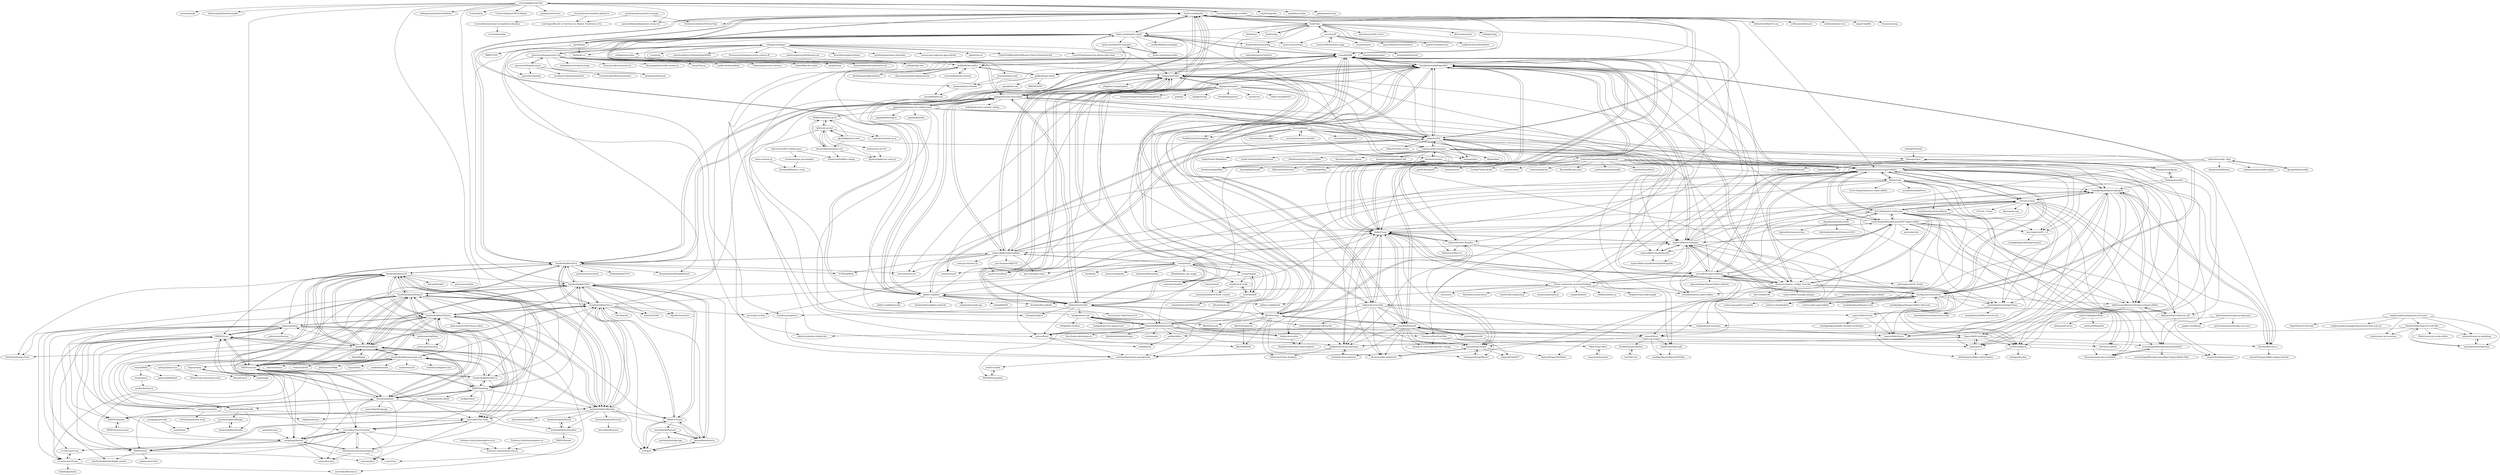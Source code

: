 digraph G {
"hydra-synth/hydra" -> "hydra-synth/hydra-synth"
"hydra-synth/hydra" -> "toplap/awesome-livecoding"
"hydra-synth/hydra" -> "tidalcycles/Tidal"
"hydra-synth/hydra" -> "hundredrabbits/Orca"
"hydra-synth/hydra" -> "supercollider/supercollider"
"hydra-synth/hydra" -> "munshkr/flok"
"hydra-synth/hydra" -> "musikinformatik/SuperDirt"
"hydra-synth/hydra" -> "tidalcycles/strudel"
"hydra-synth/hydra" -> "Qirky/Troop"
"hydra-synth/hydra" -> "fand/veda"
"hydra-synth/hydra" -> "Qirky/FoxDot"
"hydra-synth/hydra" -> "gibber-cc/gibber"
"hydra-synth/hydra" -> "jasonwebb/morphogenesis-resources" ["e"=1]
"hydra-synth/hydra" -> "ojack/hydra"
"hydra-synth/hydra" -> "madskjeldgaard/awesome-supercollider"
"lichen-community-systems/Flocking" -> "crucialfelix/supercolliderjs"
"lichen-community-systems/Flocking" -> "mohayonao/timbre.js" ["e"=1]
"lichen-community-systems/Flocking" -> "oampo/Audiolet" ["e"=1]
"lichen-community-systems/Flocking" -> "colinbdclark/osc.js" ["e"=1]
"lichen-community-systems/Flocking" -> "gibber-cc/gibberish" ["e"=1]
"lichen-community-systems/Flocking" -> "benji6/virtual-audio-graph" ["e"=1]
"lichen-community-systems/Flocking" -> "gibber-cc/gibber"
"lichen-community-systems/Flocking" -> "nexus-js/ui" ["e"=1]
"lichen-community-systems/Flocking" -> "munshkr/flok"
"lichen-community-systems/Flocking" -> "supercollider/sc3-plugins"
"lichen-community-systems/Flocking" -> "AlexNisnevich/synthi-js"
"lichen-community-systems/Flocking" -> "charlieroberts/genish.js" ["e"=1]
"lichen-community-systems/Flocking" -> "everythingwillbetakenaway/DX7-Supercollider"
"lichen-community-systems/Flocking" -> "Qirky/Troop"
"lichen-community-systems/Flocking" -> "crucialfelix/atom-supercollider"
"hundredrabbits/Pilot" -> "kyleaedwards/estra"
"hundredrabbits/Pilot" -> "MAKIO135/aioi"
"hundredrabbits/Pilot" -> "hundredrabbits/Orca-c"
"hundredrabbits/Pilot" -> "hundredrabbits/Orca"
"hundredrabbits/Pilot" -> "lctrt/gull"
"hundredrabbits/Pilot" -> "hundredrabbits/Marabu"
"hundredrabbits/Pilot" -> "hundredrabbits/Ronin"
"hundredrabbits/Pilot" -> "neauoire/Enfer"
"hundredrabbits/Pilot" -> "hundredrabbits/Themes"
"hundredrabbits/Pilot" -> "algorifer/cassetter"
"hundredrabbits/Pilot" -> "hundredrabbits/Dotgrid"
"hundredrabbits/Pilot" -> "hundredrabbits/Noodle"
"hundredrabbits/Pilot" -> "hydra-synth/hydra-synth"
"hundredrabbits/Pilot" -> "everythingwillbetakenaway/DX7-Supercollider"
"hundredrabbits/Pilot" -> "musikinformatik/SuperDirt"
"hundredrabbits/Orca" -> "hundredrabbits/Pilot"
"hundredrabbits/Orca" -> "toplap/awesome-livecoding"
"hundredrabbits/Orca" -> "tidalcycles/Tidal"
"hundredrabbits/Orca" -> "hundredrabbits/Ronin"
"hundredrabbits/Orca" -> "hydra-synth/hydra"
"hundredrabbits/Orca" -> "supercollider/supercollider"
"hundredrabbits/Orca" -> "hundredrabbits/Orca-c"
"hundredrabbits/Orca" -> "VCVRack/Rack" ["e"=1]
"hundredrabbits/Orca" -> "pichenettes/eurorack" ["e"=1]
"hundredrabbits/Orca" -> "BespokeSynth/BespokeSynth" ["e"=1]
"hundredrabbits/Orca" -> "hundredrabbits/Left"
"hundredrabbits/Orca" -> "overtone/overtone" ["e"=1]
"hundredrabbits/Orca" -> "bitfieldaudio/OTTO" ["e"=1]
"hundredrabbits/Orca" -> "hundredrabbits/Dotgrid"
"hundredrabbits/Orca" -> "hundredrabbits/Marabu"
"charlieroberts/marching" -> "munshkr/flok"
"charlieroberts/marching" -> "celestebetancur/CineVivo"
"kyleaedwards/estra" -> "MAKIO135/aioi"
"kyleaedwards/estra" -> "lctrt/gull"
"kyleaedwards/estra" -> "hundredrabbits/Pilot"
"kyleaedwards/estra" -> "martinberlin/Remora"
"kormyen/memex" -> "hundredrabbits/Themes"
"kormyen/memex" -> "XXIIVV/oscean"
"kormyen/memex" -> "seenaburns/isolate"
"kormyen/memex" -> "merveilles/Time-Travelers"
"kormyen/memex" -> "jameschip/Autograph"
"kormyen/memex" -> "autophagy/faereld"
"kormyen/memex" -> "hundredrabbits/Noodle"
"kormyen/memex" -> "hundredrabbits/Ronin"
"kormyen/memex" -> "hundredrabbits/Dotgrid"
"kormyen/memex" -> "hundredrabbits/Paradise"
"kormyen/memex" -> "rutherfordcraze/chronologicon"
"kormyen/memex" -> "hundredrabbits/Left"
"kormyen/memex" -> "XXIIVV/webring"
"kormyen/memex" -> "hundredrabbits/Marabu"
"kormyen/memex" -> "XXIIVV/riven"
"ccrma/chuck" -> "ccrma/chugins"
"ccrma/chuck" -> "csound/csound" ["e"=1]
"ccrma/chuck" -> "grame-cncm/faust" ["e"=1]
"ccrma/chuck" -> "ccrma/miniAudicle"
"ccrma/chuck" -> "heuermh/lick"
"ccrma/chuck" -> "pure-data/pure-data" ["e"=1]
"ccrma/chuck" -> "supercollider/supercollider"
"ccrma/chuck" -> "supercollider/sc3-plugins"
"ccrma/chuck" -> "micknoise/Maximilian" ["e"=1]
"ccrma/chuck" -> "mtiid/chuck-racks"
"ccrma/chuck" -> "madskjeldgaard/awesome-supercollider"
"ccrma/chuck" -> "ffAudio/foleys_gui_magic" ["e"=1]
"ccrma/chuck" -> "crucialfelix/supercolliderjs"
"ccrma/chuck" -> "thestk/stk" ["e"=1]
"ccrma/chuck" -> "monocasual/giada" ["e"=1]
"XXIIVV/webring" -> "XXIIVV/oscean"
"XXIIVV/webring" -> "hundredrabbits/Themes"
"XXIIVV/webring" -> "buckket/twtxt" ["e"=1]
"XXIIVV/webring" -> "hundredrabbits/Left"
"XXIIVV/webring" -> "XXIIVV/riven"
"XXIIVV/webring" -> "hundredrabbits/Orca-c"
"XXIIVV/webring" -> "hundredrabbits/Marabu"
"XXIIVV/webring" -> "hundredrabbits/awesome-uxn"
"XXIIVV/webring" -> "merveilles/The-Town"
"XXIIVV/webring" -> "cblgh/monotome"
"XXIIVV/webring" -> "hundredrabbits/Dotgrid"
"XXIIVV/webring" -> "monome/norns-shield" ["e"=1]
"XXIIVV/webring" -> "hundredrabbits/100r.co"
"XXIIVV/webring" -> "kormyen/memex"
"XXIIVV/webring" -> "merveilles/Time-Travelers"
"merveilles/Time-Travelers" -> "rutherfordcraze/chronologicon"
"merveilles/Time-Travelers" -> "autophagy/faereld"
"merveilles/Time-Travelers" -> "vi-ctorivanov/Purity"
"merveilles/Time-Travelers" -> "merveilles/The-Town"
"merveilles/Time-Travelers" -> "vi-ctorivanov/Log"
"merveilles/Time-Travelers" -> "nomand/Letnice"
"merveilles/Time-Travelers" -> "Embrace-clarity/clarity-device"
"merveilles/Time-Travelers" -> "neauoire/Juni"
"generativefm/generative.fm" -> "generativefm/generators"
"generativefm/generative.fm" -> "alexbainter/blossom"
"generativefm/generative.fm" -> "generativefm/play"
"generativefm/generative.fm" -> "alexbainter/corruption-loops"
"generativefm/generative.fm" -> "francisrstokes/construct-js" ["e"=1]
"generativefm/generative.fm" -> "tidalcycles/Tidal"
"generativefm/generative.fm" -> "alemangui/web-audio-resources" ["e"=1]
"generativefm/generative.fm" -> "Tonejs/Tone.js" ["e"=1]
"generativefm/generative.fm" -> "surikov/webaudiofont" ["e"=1]
"generativefm/generative.fm" -> "tholman/generative-artistry" ["e"=1]
"generativefm/generative.fm" -> "twhite96/js-dev-reads" ["e"=1]
"generativefm/generative.fm" -> "tonaljs/tonal" ["e"=1]
"generativefm/generative.fm" -> "vitling/acid-banger"
"generativefm/generative.fm" -> "musikinformatik/SuperDirt"
"generativefm/generative.fm" -> "kosmos/awesome-generative-art" ["e"=1]
"everythingwillbetakenaway/DX7-Supercollider" -> "madskjeldgaard/awesome-supercollider"
"everythingwillbetakenaway/DX7-Supercollider" -> "supercollider/sc3-plugins"
"everythingwillbetakenaway/DX7-Supercollider" -> "everythingwillbetakenaway/Synthdefs"
"everythingwillbetakenaway/DX7-Supercollider" -> "SCLOrkHub/SCLOrkSynths"
"everythingwillbetakenaway/DX7-Supercollider" -> "theseanco/howto_co34pt_liveCode"
"everythingwillbetakenaway/DX7-Supercollider" -> "musikinformatik/SuperDirt"
"everythingwillbetakenaway/DX7-Supercollider" -> "alikthename/Musical-Design-in-Supercollider"
"everythingwillbetakenaway/DX7-Supercollider" -> "dkmayer/miSCellaneous_lib"
"everythingwillbetakenaway/DX7-Supercollider" -> "v7b1/mi-UGens"
"everythingwillbetakenaway/DX7-Supercollider" -> "porres/pd-else" ["e"=1]
"everythingwillbetakenaway/DX7-Supercollider" -> "theseanco/awesome-synthdefs"
"everythingwillbetakenaway/DX7-Supercollider" -> "Qirky/Troop"
"everythingwillbetakenaway/DX7-Supercollider" -> "crucialfelix/atom-supercollider"
"everythingwillbetakenaway/DX7-Supercollider" -> "neilcosgrove/LNX_Studio"
"everythingwillbetakenaway/DX7-Supercollider" -> "marcinpiet/nuPG_1.0"
"heuermh/lick" -> "celestebetancur/CHmUsiCK"
"heuermh/lick" -> "mtiid/chuck-racks"
"heuermh/lick" -> "ccrma/chugins"
"heuermh/lick" -> "wilsaj/chuck.vim"
"hundredrabbits/Orca-c" -> "hundredrabbits/Pilot"
"hundredrabbits/Orca-c" -> "MAKIO135/aioi"
"hundredrabbits/Orca-c" -> "kyleaedwards/estra"
"hundredrabbits/Orca-c" -> "hundredrabbits/Themes"
"hundredrabbits/Orca-c" -> "hundredrabbits/Orca"
"hundredrabbits/Orca-c" -> "hundredrabbits/Marabu"
"hundredrabbits/Orca-c" -> "hundredrabbits/Ronin"
"hundredrabbits/Orca-c" -> "lctrt/gull"
"hundredrabbits/Orca-c" -> "algorifer/cassetter"
"hundredrabbits/Orca-c" -> "musikinformatik/SuperDirt"
"hundredrabbits/Orca-c" -> "neauoire/Enfer"
"hundredrabbits/Orca-c" -> "Qirky/Troop"
"hundredrabbits/Orca-c" -> "vult-dsp/vult" ["e"=1]
"hundredrabbits/Orca-c" -> "porres/pd-cyclone" ["e"=1]
"hundredrabbits/Orca-c" -> "hundredrabbits/Dotgrid"
"supriya-project/supriya" -> "smrg-lm/sc3"
"supriya-project/supriya" -> "ideoforms/python-supercollider"
"supriya-project/supriya" -> "dayunbao/supriya_demos"
"supriya-project/supriya" -> "Abjad/abjad" ["e"=1]
"supriya-project/supriya" -> "madskjeldgaard/awesome-supercollider"
"supriya-project/supriya" -> "ideoforms/isobar"
"supriya-project/supriya" -> "Qirky/FoxDot"
"supriya-project/supriya" -> "supercollider-quarks/quarks"
"supriya-project/supriya" -> "interactive-sonification/sc3nb"
"supriya-project/supriya" -> "josiah-wolf-oberholtzer/consort"
"supriya-project/supriya" -> "belangeo/pyo" ["e"=1]
"supriya-project/supriya" -> "ideoforms/signalflow"
"supriya-project/supriya" -> "crucialfelix/atom-supercollider"
"supriya-project/supriya" -> "flucoma/flucoma-sc"
"supriya-project/supriya" -> "supercollider/learn"
"martinberlin/Remora" -> "martinberlin/udpx-app"
"martinberlin/Remora" -> "kyleaedwards/estra"
"martinberlin/Remora" -> "lctrt/gull"
"hydra-synth/hydra-examples" -> "geikha/hydra-antlia"
"hydra-synth/hydra-examples" -> "hydra-synth/atom-hydra"
"ScintillatorSynth/Scintillator" -> "hadron-sclang/hadron"
"lctrt/gull" -> "kyleaedwards/estra"
"lctrt/gull" -> "MAKIO135/aioi"
"XXIIVV/oscean" -> "XXIIVV/riven"
"XXIIVV/oscean" -> "XXIIVV/webring"
"XXIIVV/oscean" -> "hundredrabbits/100r.co"
"XXIIVV/oscean" -> "merveilles/The-Town"
"XXIIVV/oscean" -> "merveilles/Time-Travelers"
"XXIIVV/oscean" -> "XXIIVV/clock"
"XXIIVV/oscean" -> "hundredrabbits/Themes"
"XXIIVV/oscean" -> "kormyen/memex"
"XXIIVV/oscean" -> "autophagy/faereld"
"XXIIVV/oscean" -> "hundredrabbits/awesome-uxn"
"XXIIVV/oscean" -> "XXIIVV/Nataniev"
"XXIIVV/oscean" -> "vi-ctorivanov/Purity"
"XXIIVV/oscean" -> "hundredrabbits/Dotgrid"
"XXIIVV/oscean" -> "hundredrabbits/Left"
"XXIIVV/oscean" -> "hundredrabbits/Ronin"
"davidgranstrom/scnvim" -> "madskjeldgaard/awesome-supercollider"
"davidgranstrom/scnvim" -> "danielmkarlsson/SuperClean"
"davidgranstrom/scnvim" -> "madskjeldgaard/portedplugins"
"davidgranstrom/scnvim" -> "supercollider/scvim"
"davidgranstrom/scnvim" -> "vitreo12/AlgaLib"
"davidgranstrom/scnvim" -> "hadron-sclang/hadron"
"davidgranstrom/scnvim" -> "supercollider/sc3-plugins"
"davidgranstrom/scnvim" -> "tidalcycles/vim-tidal"
"davidgranstrom/scnvim" -> "scztt/vscode-supercollider"
"davidgranstrom/scnvim" -> "nhthn/supercollider-safety-limiter"
"davidgranstrom/scnvim" -> "musikinformatik/SuperDirt"
"davidgranstrom/scnvim" -> "madskjeldgaard/reaper-nvim"
"davidgranstrom/scnvim" -> "v7b1/mi-UGens"
"davidgranstrom/scnvim" -> "madskjeldgaard/supercollider-h4x-nvim"
"davidgranstrom/scnvim" -> "alikthename/Musical-Design-in-Supercollider"
"hydra-synth/hydra-synth" -> "hydra-synth/hydra"
"hydra-synth/hydra-synth" -> "geikha/hyper-hydra"
"hydra-synth/hydra-synth" -> "munshkr/flok"
"hydra-synth/hydra-synth" -> "hydra-synth/hydra-examples"
"hydra-synth/hydra-synth" -> "folz/hydra-ts"
"hydra-synth/hydra-synth" -> "hydra-synth/atom-hydra"
"hydra-synth/hydra-synth" -> "ojack/hydra"
"hydra-synth/hydra-synth" -> "geikha/hydra-antlia"
"hydra-synth/hydra-synth" -> "dktr0/estuary"
"hydra-synth/hydra-synth" -> "charlieroberts/marching"
"hydra-synth/hydra-synth" -> "zachkrall/hydra-examples"
"hydra-synth/hydra-synth" -> "mimic-sussex/sema"
"hydra-synth/hydra-synth" -> "rumblesan/improviz"
"hydra-synth/hydra-synth" -> "arnoson/hydra-midi"
"hydra-synth/hydra-synth" -> "tidalcycles/pulsar-tidalcycles"
"madskjeldgaard/awesome-supercollider" -> "madskjeldgaard/portedplugins"
"madskjeldgaard/awesome-supercollider" -> "SCLOrkHub/SCLOrkSynths"
"madskjeldgaard/awesome-supercollider" -> "supercollider/sc3-plugins"
"madskjeldgaard/awesome-supercollider" -> "davidgranstrom/scnvim"
"madskjeldgaard/awesome-supercollider" -> "v7b1/mi-UGens"
"madskjeldgaard/awesome-supercollider" -> "theseanco/howto_co34pt_liveCode"
"madskjeldgaard/awesome-supercollider" -> "everythingwillbetakenaway/DX7-Supercollider"
"madskjeldgaard/awesome-supercollider" -> "musikinformatik/SuperDirt"
"madskjeldgaard/awesome-supercollider" -> "marcinpiet/nuPG_1.0"
"madskjeldgaard/awesome-supercollider" -> "alikthename/Musical-Design-in-Supercollider"
"madskjeldgaard/awesome-supercollider" -> "crucialfelix/supercolliderjs"
"madskjeldgaard/awesome-supercollider" -> "flucoma/flucoma-sc"
"madskjeldgaard/awesome-supercollider" -> "everythingwillbetakenaway/Synthdefs"
"madskjeldgaard/awesome-supercollider" -> "supercollider-quarks/quarks"
"madskjeldgaard/awesome-supercollider" -> "lfnoise/sapf"
"raspberrypilearning/sonic-pi-lessons" -> "DavidsFiddle/Sonic-Pi-Code-Bits"
"raspberrypilearning/sonic-pi-lessons" -> "raspberrypilearning/getting-started-with-sonic-pi"
"raspberrypilearning/sonic-pi-lessons" -> "rbnpi/SonicPi-Tutorials"
"raspberrypilearning/sonic-pi-lessons" -> "mehackit/sonic-pi-workshop"
"raspberrypilearning/sonic-pi-lessons" -> "mbutz/sonic-pi-resources"
"raspberrypilearning/sonic-pi-lessons" -> "mehackit/technomachine"
"EmissionControl2/EmissionControl2" -> "marcinpiet/nuPG_1.0"
"EmissionControl2/EmissionControl2" -> "flucoma/flucoma-max" ["e"=1]
"EmissionControl2/EmissionControl2" -> "lfnoise/sapf"
"EmissionControl2/EmissionControl2" -> "madronalabs/madronalib" ["e"=1]
"EmissionControl2/EmissionControl2" -> "madskjeldgaard/awesome-supercollider"
"EmissionControl2/EmissionControl2" -> "porres/pd-cyclone" ["e"=1]
"EmissionControl2/EmissionControl2" -> "tomerbe/SoundHack" ["e"=1]
"EmissionControl2/EmissionControl2" -> "madskjeldgaard/portedplugins"
"EmissionControl2/EmissionControl2" -> "ppooll-dev/ppooll" ["e"=1]
"EmissionControl2/EmissionControl2" -> "alikthename/Musical-Design-in-Supercollider"
"EmissionControl2/EmissionControl2" -> "monome/crow" ["e"=1]
"EmissionControl2/EmissionControl2" -> "Cycling74/min-devkit" ["e"=1]
"EmissionControl2/EmissionControl2" -> "v7b1/mi-UGens"
"EmissionControl2/EmissionControl2" -> "monome/norns" ["e"=1]
"EmissionControl2/EmissionControl2" -> "rconstanzo/karma" ["e"=1]
"petersalomonsen/javascriptmusic" -> "petersalomonsen/quickjs-rust-near" ["e"=1]
"petersalomonsen/javascriptmusic" -> "gopher-atz/4klang" ["e"=1]
"petersalomonsen/javascriptmusic" -> "tmhglnd/total-serialism"
"hundredrabbits/Themes" -> "hundredrabbits/Left"
"hundredrabbits/Themes" -> "hundredrabbits/Dotgrid"
"hundredrabbits/Themes" -> "hundredrabbits/Ronin"
"hundredrabbits/Themes" -> "kormyen/memex"
"hundredrabbits/Themes" -> "hundredrabbits/Orca-c"
"hundredrabbits/Themes" -> "hundredrabbits/Marabu"
"hundredrabbits/Themes" -> "hundredrabbits/Pilot"
"hundredrabbits/Themes" -> "hundredrabbits/Noodle"
"hundredrabbits/Themes" -> "XXIIVV/oscean"
"hundredrabbits/Themes" -> "autophagy/faereld"
"hundredrabbits/Themes" -> "XXIIVV/webring"
"hundredrabbits/Themes" -> "joshavanier/log"
"hundredrabbits/Themes" -> "MAKIO135/aioi"
"hundredrabbits/Themes" -> "merveilles/The-Town"
"hundredrabbits/Themes" -> "dzuk-mutant/100r-theme-editor"
"mimic-sussex/sema" -> "frantic0/sema-engine"
"munshkr/flok" -> "Qirky/Troop"
"munshkr/flok" -> "hydra-synth/hydra-synth"
"munshkr/flok" -> "geikha/hydra-antlia"
"munshkr/flok" -> "yaxu/feedforward"
"munshkr/flok" -> "thgrund/tidal-looper"
"munshkr/flok" -> "dktr0/estuary"
"munshkr/flok" -> "geikha/hyper-hydra"
"munshkr/flok" -> "tidalcycles/vortex"
"munshkr/flok" -> "matthewkaney/text.management"
"munshkr/flok" -> "Bubobubobubobubo/sardine"
"munshkr/flok" -> "musikinformatik/SuperDirt"
"munshkr/flok" -> "nnirror/facet"
"munshkr/flok" -> "tidalcycles/strudel"
"munshkr/flok" -> "dktr0/Punctual"
"munshkr/flok" -> "fracnesco/HackYourDaw"
"dkmayer/miSCellaneous_lib" -> "alikthename/Musical-Design-in-Supercollider"
"dkmayer/miSCellaneous_lib" -> "required-field/squinewave"
"theseanco/awesome-synthdefs" -> "everythingwillbetakenaway/Synthdefs"
"diegodorado/tidal-synths" -> "ndr-brt/sc-adente"
"diegodorado/tidal-synths" -> "efairbanks/tidal-performance-2019"
"diegodorado/tidal-synths" -> "thgrund/mrreason-setup"
"mdoege/PySynth" -> "belangeo/zyne"
"seenaburns/isolate" -> "kormyen/memex"
"seenaburns/isolate" -> "XXIIVV/riven"
"seenaburns/isolate" -> "s3ththompson/new-work" ["e"=1]
"seenaburns/isolate" -> "hundredrabbits/Themes"
"seenaburns/isolate" -> "joshavanier/log"
"seenaburns/isolate" -> "cblgh/monotome"
"zacharydenton/wavebender" -> "luvsound/pippi"
"digego/extempore" -> "tidalcycles/Tidal"
"digego/extempore" -> "toplap/awesome-livecoding"
"digego/extempore" -> "overtone/overtone" ["e"=1]
"digego/extempore" -> "Qirky/FoxDot"
"digego/extempore" -> "musikinformatik/SuperDirt"
"digego/extempore" -> "Qirky/Troop"
"digego/extempore" -> "extemporelang/extemporelang.github.io"
"digego/extempore" -> "csound/csound" ["e"=1]
"digego/extempore" -> "supercollider/supercollider"
"digego/extempore" -> "quil/quil" ["e"=1]
"digego/extempore" -> "cbaggers/cepl" ["e"=1]
"digego/extempore" -> "PaulBatchelor/Soundpipe" ["e"=1]
"digego/extempore" -> "ctford/klangmeister" ["e"=1]
"digego/extempore" -> "ossia/score" ["e"=1]
"digego/extempore" -> "robert-strandh/SICL" ["e"=1]
"hundredrabbits/100r.co" -> "XXIIVV/oscean"
"hundredrabbits/100r.co" -> "hundredrabbits/awesome-uxn"
"hundredrabbits/100r.co" -> "merveilles/The-Town"
"hundredrabbits/100r.co" -> "XXIIVV/webring"
"MAKIO135/aioi" -> "kyleaedwards/estra"
"MAKIO135/aioi" -> "lctrt/gull"
"MAKIO135/aioi" -> "hundredrabbits/Pilot"
"MAKIO135/aioi" -> "hundredrabbits/Orca-c"
"MAKIO135/aioi" -> "martinberlin/Remora"
"XXIIVV/riven" -> "XXIIVV/clock"
"XXIIVV/riven" -> "XXIIVV/oscean"
"XXIIVV/riven" -> "merveilles/The-Town"
"XXIIVV/riven" -> "merveilles/Time-Travelers"
"XXIIVV/riven" -> "XXIIVV/Nataniev"
"XXIIVV/riven" -> "hundredrabbits/backlight-control"
"XXIIVV/riven" -> "joshavanier/log"
"XXIIVV/riven" -> "autophagy/faereld"
"XXIIVV/riven" -> "vi-ctorivanov/Purity"
"XXIIVV/riven" -> "hundredrabbits/Dotgrid"
"XXIIVV/riven" -> "hundredrabbits/Ronin"
"emlyn/sonic-pi-tool" -> "lilyinstarlight/vim-sonic-pi"
"yaxu/feedforward" -> "thgrund/tidal-looper"
"yaxu/feedforward" -> "jarmitage/jarmlib"
"yaxu/feedforward" -> "musikinformatik/SuperDirt"
"yaxu/feedforward" -> "matthewkaney/text.management"
"yaxu/feedforward" -> "geikha/tidal-drum-machines"
"yaxu/feedforward" -> "munshkr/flok"
"yaxu/feedforward" -> "formative-cybering/superdirt-voltage"
"yaxu/feedforward" -> "fracnesco/HackYourDaw"
"yaxu/feedforward" -> "calumgunn/StageMaster"
"yaxu/feedforward" -> "Qirky/Troop"
"yaxu/feedforward" -> "tidalcycles/pulsar-tidalcycles"
"yaxu/feedforward" -> "cannc4/Siren"
"yaxu/feedforward" -> "dktr0/estuary"
"yaxu/feedforward" -> "cleary/ansible-tidalcycles"
"fand/vedajs" -> "fand/veda"
"smrg-lm/sc3" -> "Spacechild1/vstplugin"
"smrg-lm/sc3" -> "nhthn/supercollider-safety-limiter"
"generativefm/generators" -> "generativefm/generative.fm"
"generativefm/generators" -> "generativefm/play"
"generativefm/generators" -> "alexbainter/blossom"
"generativefm/generators" -> "weathon/Unlimited-playback"
"generativefm/generators" -> "Conchylicultor/MusicGenerator" ["e"=1]
"amiika/ziffers" -> "siaflab/petal"
"autophagy/faereld" -> "rutherfordcraze/chronologicon"
"autophagy/faereld" -> "v-exec/Visor"
"autophagy/faereld" -> "nomand/Letnice"
"autophagy/faereld" -> "merveilles/Time-Travelers"
"autophagy/faereld" -> "vi-ctorivanov/Log"
"autophagy/faereld" -> "XXIIVV/clock"
"rutherfordcraze/chronologicon" -> "v-exec/Visor"
"rutherfordcraze/chronologicon" -> "autophagy/faereld"
"rutherfordcraze/chronologicon" -> "merveilles/Time-Travelers"
"rutherfordcraze/chronologicon" -> "nomand/Letnice"
"cleary/ansible-tidalcycles" -> "thgrund/tidal-looper"
"hundredrabbits/Paradise" -> "XXIIVV/Parade"
"hundredrabbits/Paradise" -> "hundredrabbits/Donsol"
"XXIIVV/Parade" -> "Embrace-clarity/clarity-device"
"hydra-synth/atom-hydra" -> "hydra-synth/hydra-examples"
"merveilles/The-Town" -> "merveilles/Resources"
"merveilles/The-Town" -> "XXIIVV/clock"
"merveilles/The-Town" -> "merveilles/Time-Travelers"
"merveilles/The-Town" -> "neauoire/Juni"
"Qirky/ten-lines-or-less" -> "Qirky/FoxDot-Worksheet"
"joshavanier/qyllium" -> "joshavanier/mortem"
"joshavanier/mortem" -> "joshavanier/qyllium"
"Embrace-clarity/atmosphere-os" -> "Embrace-clarity/clarity-device"
"mxmxyz/tidal-guiot" -> "Olbos/Tidal-Olbos"
"autophagy/aerende" -> "uonai/Tome"
"hundredrabbits/Noodle" -> "hundredrabbits/Moogle"
"hundredrabbits/Noodle" -> "hundredrabbits/Poodle"
"hundredrabbits/Noodle" -> "merveilles/The-Town"
"everestpipkin/tools-list" -> "mayfrost/guides" ["e"=1]
"everestpipkin/tools-list" -> "hundredrabbits/awesome-uxn"
"everestpipkin/tools-list" -> "jasonwebb/morphogenesis-resources" ["e"=1]
"everestpipkin/tools-list" -> "seleb/bitsy-hacks" ["e"=1]
"everestpipkin/tools-list" -> "galaxykate/tracery" ["e"=1]
"everestpipkin/tools-list" -> "everestpipkin/image-scrubber"
"everestpipkin/tools-list" -> "xinemata/leafy" ["e"=1]
"everestpipkin/tools-list" -> "hundredrabbits/100r.co"
"everestpipkin/tools-list" -> "aferriss/p5jsShaderExamples" ["e"=1]
"everestpipkin/tools-list" -> "hydra-synth/hydra"
"everestpipkin/tools-list" -> "robhagemans/hoard-of-bitfonts" ["e"=1]
"everestpipkin/tools-list" -> "le-doux/bitsy" ["e"=1]
"everestpipkin/tools-list" -> "CreativeInquiry/OSSTA-Report"
"everestpipkin/tools-list" -> "XXIIVV/oscean"
"everestpipkin/tools-list" -> "golanlevin/lectures" ["e"=1]
"tmhglnd/total-serialism" -> "supercollider/learn"
"tmhglnd/total-serialism" -> "tmhglnd/mercury"
"ideoforms/isobar" -> "ideoforms/signalflow"
"ideoforms/isobar" -> "tmhglnd/total-serialism"
"ideoforms/isobar" -> "supriya-project/supriya"
"ideoforms/isobar" -> "fedden/RenderMan" ["e"=1]
"ideoforms/isobar" -> "madskjeldgaard/awesome-supercollider"
"ideoforms/isobar" -> "supercollider/learn"
"ideoforms/isobar" -> "smrg-lm/sc3"
"ideoforms/isobar" -> "buzzinglight/IanniX" ["e"=1]
"ideoforms/isobar" -> "Bubobubobubobubo/sardine"
"ideoforms/isobar" -> "DBraun/DawDreamer" ["e"=1]
"tmhglnd/mercury" -> "tmhglnd/mercury-playground"
"tmhglnd/mercury" -> "tmhglnd/total-serialism"
"tmhglnd/mercury" -> "Bubobubobubobubo/sardine"
"tmhglnd/mercury" -> "munshkr/flok"
"tmhglnd/mercury" -> "nnirror/facet"
"tmhglnd/mercury" -> "fracnesco/HackYourDaw"
"tmhglnd/mercury" -> "tmhglnd/av-toolbox"
"SCLOrkHub/SCLOrkSynths" -> "everythingwillbetakenaway/Synthdefs"
"SCLOrkHub/SCLOrkSynths" -> "madskjeldgaard/awesome-supercollider"
"SCLOrkHub/SCLOrkSynths" -> "v7b1/mi-UGens"
"SCLOrkHub/SCLOrkSynths" -> "theseanco/howto_co34pt_liveCode"
"SCLOrkHub/SCLOrkSynths" -> "theseanco/awesome-synthdefs"
"SCLOrkHub/SCLOrkSynths" -> "supercollider-quarks/quarks"
"SCLOrkHub/SCLOrkSynths" -> "everythingwillbetakenaway/DX7-Supercollider"
"SCLOrkHub/SCLOrkSynths" -> "diegodorado/tidal-synths"
"SCLOrkHub/SCLOrkSynths" -> "alikthename/Musical-Design-in-Supercollider"
"SCLOrkHub/SCLOrkSynths" -> "neilcosgrove/LNX_Studio"
"SCLOrkHub/SCLOrkSynths" -> "madskjeldgaard/portedplugins"
"SCLOrkHub/SCLOrkSynths" -> "supercollider/learn"
"SCLOrkHub/SCLOrkSynths" -> "danielmkarlsson/SuperClean"
"geikha/hydra-antlia" -> "geikha/hyper-hydra"
"geikha/hydra-antlia" -> "alecominotti/hydracodegenerator"
"geikha/hydra-antlia" -> "rexmalebka/hydra-threejs"
"geikha/hydra-antlia" -> "flordefuego/p5glitchHydra"
"geikha/hydra-antlia" -> "munshkr/hydra-p5"
"alecominotti/hydracodegenerator" -> "geikha/hydra-antlia"
"vcync/modV" -> "fand/veda"
"vcync/modV" -> "meyda/meyda" ["e"=1]
"vcync/modV" -> "praxis-live/praxis-live" ["e"=1]
"vcync/modV" -> "mimic-sussex/sema"
"vcync/modV" -> "LimeLimeW/awesome-vjing"
"vcync/modV" -> "nudibranchrecords/hedron" ["e"=1]
"vcync/modV" -> "macumbista/vectorsynthesis" ["e"=1]
"calumgunn/StageMaster" -> "thgrund/tidal-looper"
"tidalcycles/vim-tidal" -> "musikinformatik/SuperDirt"
"tidalcycles/vim-tidal" -> "thgrund/tidal-looper"
"tidalcycles/vim-tidal" -> "davidgranstrom/scnvim"
"tidalcycles/vim-tidal" -> "jarmitage/jarmlib"
"tidalcycles/vim-tidal" -> "Qirky/Troop"
"tidalcycles/vim-tidal" -> "cleary/ansible-tidalcycles"
"tidalcycles/vim-tidal" -> "tidalcycles/awesome-tidalcycles"
"tidalcycles/vim-tidal" -> "cannc4/Siren"
"tidalcycles/vim-tidal" -> "supercollider/scvim"
"tidalcycles/vim-tidal" -> "geikha/tidal-drum-machines"
"tidalcycles/vim-tidal" -> "yaxu/feedforward"
"tidalcycles/vim-tidal" -> "munshkr/flok"
"tidalcycles/vim-tidal" -> "nnirror/facet"
"tidalcycles/vim-tidal" -> "tidalcycles/Tidal"
"tidalcycles/vim-tidal" -> "tidalcycles/vortex"
"danielmkarlsson/SuperClean" -> "danielmkarlsson/SuperClean-code"
"danielmkarlsson/SuperClean" -> "musikinformatik/WavesetsEvent"
"jarmitage/jarmlib" -> "ndr-brt/sc-adente"
"jarmitage/jarmlib" -> "calumgunn/StageMaster"
"jarmitage/jarmlib" -> "yaxu/feedforward"
"v7b1/mi-UGens" -> "madskjeldgaard/portedplugins"
"v7b1/mi-UGens" -> "ScintillatorSynth/Scintillator"
"v7b1/mi-UGens" -> "madskjeldgaard/awesome-supercollider"
"v7b1/mi-UGens" -> "flucoma/flucoma-sc"
"v7b1/mi-UGens" -> "okyeron/mi-eng"
"v7b1/mi-UGens" -> "alikthename/Musical-Design-in-Supercollider"
"v7b1/mi-UGens" -> "ndr-brt/sc-adente"
"v7b1/mi-UGens" -> "geikha/tidal-drum-machines"
"v7b1/mi-UGens" -> "SCLOrkHub/SCLOrkSynths"
"v7b1/mi-UGens" -> "thgrund/SuperDirtMixer"
"v7b1/mi-UGens" -> "Spacechild1/vstplugin"
"v7b1/mi-UGens" -> "smrg-lm/sc3"
"v7b1/mi-UGens" -> "v7b1/vb_UGens"
"v7b1/mi-UGens" -> "everythingwillbetakenaway/Synthdefs"
"flucoma/flucoma-sc" -> "madskjeldgaard/portedplugins"
"flucoma/flucoma-sc" -> "notam02/supercollider-plugin-tutorial"
"alikthename/Musical-Design-in-Supercollider" -> "required-field/squinewave"
"alikthename/Musical-Design-in-Supercollider" -> "vitreo12/AlgaLib"
"alikthename/Musical-Design-in-Supercollider" -> "madskjeldgaard/portedplugins"
"alikthename/Musical-Design-in-Supercollider" -> "dkmayer/miSCellaneous_lib"
"alikthename/Musical-Design-in-Supercollider" -> "asb2m10/plugincollider"
"thgrund/tidal-looper" -> "calumgunn/StageMaster"
"thgrund/tidal-looper" -> "thgrund/TidalVST"
"thgrund/tidal-looper" -> "thgrund/SuperDirtMixer"
"thgrund/tidal-looper" -> "cleary/ansible-tidalcycles"
"everestpipkin/image-scrubber" -> "everestpipkin/tools-list"
"everestpipkin/image-scrubber" -> "pluja/CloakMe"
"everestpipkin/image-scrubber" -> "frombeirutwithlove/ProtestTips"
"everestpipkin/image-scrubber" -> "frnsys/scanmap"
"everestpipkin/image-scrubber" -> "defund12/defund12.org" ["e"=1]
"everestpipkin/image-scrubber" -> "szTheory/exifcleaner" ["e"=1]
"everestpipkin/image-scrubber" -> "antiboredom/p5.riso" ["e"=1]
"supercollider-quarks/quarks" -> "supercollider-quarks/downloaded-quarks"
"supercollider-quarks/quarks" -> "supercollider/sc3-plugins"
"dktr0/extramuros" -> "dktr0/WebDirt"
"Spacechild1/vstplugin" -> "flucoma/flucoma-sc"
"Spacechild1/vstplugin" -> "smrg-lm/sc3"
"Spacechild1/vstplugin" -> "vitreo12/AlgaLib"
"Spacechild1/vstplugin" -> "geikha/tidal-drum-machines"
"hundredrabbits/Verreciel" -> "merveilles/Nouvion"
"repl-electric/live-coding-space" -> "ethancrawford/live-coding"
"repl-electric/live-coding-space" -> "euruband/sonic-pi-examples"
"vitreo12/AlgaLib" -> "nhthn/supercollider-safety-limiter"
"vitreo12/AlgaLib" -> "totalgee/bacalao"
"vitreo12/AlgaLib" -> "required-field/squinewave"
"uonai/Fortunae" -> "autophagy/faereld"
"hundredrabbits/Moogle" -> "hundredrabbits/Poodle"
"hundredrabbits/Moogle" -> "uonai/Tome"
"Olbos/Tidal-Olbos" -> "mxmxyz/tidal-guiot"
"meta-ex/sonic-pi" -> "dorchard/fibonacci_crisis"
"hundredrabbits/Poodle" -> "hundredrabbits/Moogle"
"reconsidera/reconsidera.github.io" -> "reconsidera/awesome-reconsidera-takeaway"
"reconsidera/reconsidera.github.io" -> "Luterngun/Record_of_Survival_in_Digital_Totalitarian_Era"
"vitling/autotracker" -> "vitling/triple-saw"
"gibber-cc/gibber" -> "gibber-cc/gibberish" ["e"=1]
"gibber-cc/gibber" -> "toplap/awesome-livecoding"
"gibber-cc/gibber" -> "charlieroberts/gibber.audio.lib"
"gibber-cc/gibber" -> "tidalcycles/strudel"
"gibber-cc/gibber" -> "tidalcycles/Tidal"
"gibber-cc/gibber" -> "gibber-cc/gibberwocky" ["e"=1]
"gibber-cc/gibber" -> "musikinformatik/SuperDirt"
"gibber-cc/gibber" -> "munshkr/flok"
"gibber-cc/gibber" -> "Qirky/FoxDot"
"gibber-cc/gibber" -> "davidedc/livecodelab"
"gibber-cc/gibber" -> "audiojs/web-audio-api" ["e"=1]
"gibber-cc/gibber" -> "lichen-community-systems/Flocking"
"gibber-cc/gibber" -> "sebpiq/WebPd" ["e"=1]
"gibber-cc/gibber" -> "Qirky/Troop"
"gibber-cc/gibber" -> "hydra-synth/hydra"
"viznut/IBNIZ" -> "viznut/unscii"
"viznut/IBNIZ" -> "gabochi/ANSIedad"
"belangeo/cecilia5" -> "belangeo/soundgrain"
"belangeo/cecilia5" -> "marcinpiet/nuPG_1.0"
"belangeo/cecilia5" -> "dkmayer/miSCellaneous_lib"
"belangeo/cecilia5" -> "madskjeldgaard/portedplugins"
"belangeo/cecilia5" -> "belangeo/zyne"
"matthewkaney/text.management" -> "neo451/modal"
"tidalcycles/Dirt-Samples" -> "Qirky/Troop"
"tidalcycles/Dirt-Samples" -> "dktr0/estuary"
"tidalcycles/Dirt-Samples" -> "tidalcycles/tidal-midi"
"tidalcycles/Dirt-Samples" -> "musikinformatik/SuperDirt"
"tidalcycles/Dirt-Samples" -> "geikha/tidal-drum-machines"
"tidalcycles/Dirt-Samples" -> "tidalcycles/tidal-vis"
"tidalcycles/Dirt-Samples" -> "munshkr/flok"
"davidedc/livecodelab" -> "rumblesan/improviz"
"davidedc/livecodelab" -> "yecto/s2hs2-TidalCycles-0.8-"
"vitling/acid-banger" -> "vitling/autotracker"
"vitling/acid-banger" -> "jdah/tetris-os" ["e"=1]
"vitling/acid-banger" -> "CyberPunkMetalHead/Binance-News-Sentiment-Bot" ["e"=1]
"vitling/acid-banger" -> "vitling/triple-saw"
"vitling/acid-banger" -> "CleverProgrammers/cp-disney-plus-clone" ["e"=1]
"vitling/acid-banger" -> "generativefm/generative.fm"
"vitling/acid-banger" -> "tidalcycles/Tidal"
"vitling/acid-banger" -> "storj/storj" ["e"=1]
"vitling/acid-banger" -> "jatinchowdhury18/AnalogTapeModel" ["e"=1]
"vitling/acid-banger" -> "NeuromatchAcademy/course-content-dl" ["e"=1]
"vitling/acid-banger" -> "safemoonprotocol/Safemoon.sol" ["e"=1]
"vitling/acid-banger" -> "diracdeltas/spleeter4max" ["e"=1]
"vitling/acid-banger" -> "BespokeSynth/BespokeSynth" ["e"=1]
"vitling/acid-banger" -> "notthetup/awesome-webaudio" ["e"=1]
"vitling/acid-banger" -> "corona-warn-app/cwa-app-android" ["e"=1]
"arnoson/hydra-midi" -> "jdomizz/hydra-element"
"madskjeldgaard/tree-sitter-supercollider" -> "scztt/LanguageServer.quark"
"madskjeldgaard/tree-sitter-supercollider" -> "hadron-sclang/hadron"
"geikha/tidal-drum-machines" -> "matthewkaney/text.management"
"geikha/tidal-drum-machines" -> "lvm/tidal-drum-patterns"
"geikha/tidal-drum-machines" -> "tidalcycles/Clean-Samples"
"geikha/tidal-drum-machines" -> "Spacechild1/vstplugin"
"fracnesco/HackYourDaw" -> "thgrund/TidalVST"
"fracnesco/HackYourDaw" -> "formative-cybering/superdirt-voltage"
"fracnesco/HackYourDaw" -> "Olbos/Tidal-Olbos"
"fracnesco/HackYourDaw" -> "thgrund/tidal-looper"
"Widdershin/sonic-pi-cli" -> "lpil/sonic-pi-tool"
"Widdershin/sonic-pi-cli" -> "dermusikman/sonicpi.vim"
"Widdershin/sonic-pi-cli" -> "repl-electric/sonic-pi.el"
"viznut/unscii" -> "asiekierka/funscii"
"dermusikman/sonicpi.vim" -> "lpil/sonic-pi-tool"
"dermusikman/sonicpi.vim" -> "Widdershin/sonic-pi-cli"
"dermusikman/sonicpi.vim" -> "lilyinstarlight/vim-sonic-pi"
"dermusikman/sonicpi.vim" -> "ethancrawford/live-coding"
"tidalcycles/tidal-midi" -> "madskjeldgaard/SpectralTricks"
"rexmalebka/hydra-threejs" -> "geikha/hydra-antlia"
"madskjeldgaard/portedplugins" -> "v7b1/mi-UGens"
"madskjeldgaard/portedplugins" -> "flucoma/flucoma-sc"
"madskjeldgaard/portedplugins" -> "madskjeldgaard/awesome-supercollider"
"madskjeldgaard/portedplugins" -> "alikthename/Musical-Design-in-Supercollider"
"madskjeldgaard/portedplugins" -> "Spacechild1/vstplugin"
"madskjeldgaard/portedplugins" -> "vitreo12/AlgaLib"
"madskjeldgaard/portedplugins" -> "danielmkarlsson/SuperClean"
"madskjeldgaard/portedplugins" -> "davidgranstrom/scnvim"
"madskjeldgaard/portedplugins" -> "dkmayer/miSCellaneous_lib"
"madskjeldgaard/portedplugins" -> "smrg-lm/sc3"
"madskjeldgaard/portedplugins" -> "hadron-sclang/hadron"
"belangeo/soundgrain" -> "belangeo/cecilia5"
"belangeo/soundgrain" -> "belangeo/zyne"
"nnirror/facet" -> "matthewkaney/text.management"
"nnirror/facet" -> "geikha/tidal-drum-machines"
"nnirror/facet" -> "dktr0/WebDirt"
"folz/hydra-ts" -> "jdomizz/hydra-element"
"metasyn/learn-uxn" -> "Armael/conch"
"metasyn/learn-uxn" -> "DeltaF1/uxn-instruction-tests"
"jdomizz/hydra-element" -> "munshkr/hydra-p5"
"supercollider/supercollider" -> "tidalcycles/Tidal"
"supercollider/supercollider" -> "pure-data/pure-data" ["e"=1]
"supercollider/supercollider" -> "sonic-pi-net/sonic-pi" ["e"=1]
"supercollider/supercollider" -> "overtone/overtone" ["e"=1]
"supercollider/supercollider" -> "supercollider/sc3-plugins"
"supercollider/supercollider" -> "grame-cncm/faust" ["e"=1]
"supercollider/supercollider" -> "csound/csound" ["e"=1]
"supercollider/supercollider" -> "VCVRack/Rack" ["e"=1]
"supercollider/supercollider" -> "toplap/awesome-livecoding"
"supercollider/supercollider" -> "madskjeldgaard/awesome-supercollider"
"supercollider/supercollider" -> "hundredrabbits/Orca"
"supercollider/supercollider" -> "Qirky/FoxDot"
"supercollider/supercollider" -> "ccrma/chuck"
"supercollider/supercollider" -> "hydra-synth/hydra"
"supercollider/supercollider" -> "juce-framework/JUCE" ["e"=1]
"Qirky/FoxDot" -> "Qirky/Troop"
"Qirky/FoxDot" -> "tidalcycles/Tidal"
"Qirky/FoxDot" -> "musikinformatik/SuperDirt"
"Qirky/FoxDot" -> "toplap/awesome-livecoding"
"Qirky/FoxDot" -> "supriya-project/supriya"
"Qirky/FoxDot" -> "supercollider/supercollider"
"Qirky/FoxDot" -> "supercollider/sc3-plugins"
"Qirky/FoxDot" -> "gibber-cc/gibber"
"Qirky/FoxDot" -> "theseanco/howto_co34pt_liveCode"
"Qirky/FoxDot" -> "Qirky/ten-lines-or-less"
"Qirky/FoxDot" -> "belangeo/pyo" ["e"=1]
"Qirky/FoxDot" -> "hydra-synth/hydra"
"Qirky/FoxDot" -> "madskjeldgaard/awesome-supercollider"
"Qirky/FoxDot" -> "munshkr/flok"
"Qirky/FoxDot" -> "crucialfelix/supercolliderjs"
"hundredrabbits/awesome-uxn" -> "lynn/chibicc"
"hundredrabbits/awesome-uxn" -> "XXIIVV/oscean"
"hundredrabbits/awesome-uxn" -> "asiekierka/uxnds"
"hundredrabbits/awesome-uxn" -> "randrew/uxn32"
"hundredrabbits/awesome-uxn" -> "schierlm/collapseos-uxn" ["e"=1]
"hundredrabbits/awesome-uxn" -> "metasyn/learn-uxn"
"hundredrabbits/awesome-uxn" -> "tbsp/varaboy"
"hundredrabbits/awesome-uxn" -> "hundredrabbits/Ronin"
"hundredrabbits/awesome-uxn" -> "aduros/webuxn"
"hundredrabbits/awesome-uxn" -> "remko/waforth" ["e"=1]
"hundredrabbits/awesome-uxn" -> "hundredrabbits/100r.co"
"hundredrabbits/awesome-uxn" -> "XXIIVV/webring"
"hundredrabbits/awesome-uxn" -> "hundredrabbits/Orca-c"
"hundredrabbits/awesome-uxn" -> "JohnEarnest/Mako" ["e"=1]
"hundredrabbits/awesome-uxn" -> "viznut/IBNIZ"
"tidalcycles/strudel" -> "tidalcycles/Tidal"
"tidalcycles/strudel" -> "munshkr/flok"
"tidalcycles/strudel" -> "musikinformatik/SuperDirt"
"tidalcycles/strudel" -> "toplap/awesome-livecoding"
"tidalcycles/strudel" -> "chaosprint/glicol" ["e"=1]
"tidalcycles/strudel" -> "gibber-cc/gibber"
"tidalcycles/strudel" -> "Qirky/Troop"
"tidalcycles/strudel" -> "hydra-synth/hydra-synth"
"tidalcycles/strudel" -> "tidalcycles/vortex"
"tidalcycles/strudel" -> "hydra-synth/hydra"
"tidalcycles/strudel" -> "tidalcycles/awesome-tidalcycles"
"tidalcycles/strudel" -> "Bubobubobubobubo/sardine"
"tidalcycles/strudel" -> "tmhglnd/mercury"
"tidalcycles/strudel" -> "nnirror/facet"
"tidalcycles/strudel" -> "dktr0/estuary"
"ideoforms/signalflow" -> "ideoforms/isobar"
"musikinformatik/SuperDirt" -> "tidalcycles/Tidal"
"musikinformatik/SuperDirt" -> "supercollider/sc3-plugins"
"musikinformatik/SuperDirt" -> "Qirky/Troop"
"musikinformatik/SuperDirt" -> "yaxu/feedforward"
"musikinformatik/SuperDirt" -> "tidalcycles/vim-tidal"
"musikinformatik/SuperDirt" -> "madskjeldgaard/awesome-supercollider"
"musikinformatik/SuperDirt" -> "thgrund/tidal-looper"
"musikinformatik/SuperDirt" -> "davidgranstrom/scnvim"
"musikinformatik/SuperDirt" -> "munshkr/flok"
"musikinformatik/SuperDirt" -> "theseanco/howto_co34pt_liveCode"
"musikinformatik/SuperDirt" -> "cannc4/Siren"
"musikinformatik/SuperDirt" -> "dktr0/estuary"
"musikinformatik/SuperDirt" -> "Qirky/FoxDot"
"musikinformatik/SuperDirt" -> "tidalcycles/Dirt-Samples"
"musikinformatik/SuperDirt" -> "tidalcycles/strudel"
"XXIIVV/clock" -> "merveilles/The-Town"
"XXIIVV/clock" -> "joshavanier/clock"
"XXIIVV/clock" -> "hundredrabbits/backlight-control"
"XXIIVV/clock" -> "neauoire/Juni"
"dktr0/estuary" -> "dktr0/Punctual"
"dktr0/estuary" -> "Qirky/Troop"
"dktr0/estuary" -> "munshkr/flok"
"dktr0/estuary" -> "yaxu/feedforward"
"dktr0/estuary" -> "matthewkaney/text.management"
"dktr0/estuary" -> "dktr0/extramuros"
"dktr0/estuary" -> "dktr0/WebDirt"
"dktr0/estuary" -> "tidalcycles/Dirt-Samples"
"dktr0/estuary" -> "thgrund/tidal-looper"
"dktr0/estuary" -> "tidalcycles/Clean-Samples"
"dktr0/estuary" -> "cleary/ansible-tidalcycles"
"asb2m10/plugincollider" -> "asb2m10/MegaDirt"
"asb2m10/plugincollider" -> "dathinaios/Cactus"
"geikha/hyper-hydra" -> "geikha/hydra-antlia"
"geikha/hyper-hydra" -> "ffd8/HY5LIVE"
"geikha/hyper-hydra" -> "jdomizz/hydra-element"
"geikha/hyper-hydra" -> "ojack/hydra-osc"
"marcinpiet/nuPG_1.0" -> "danielmkarlsson/SuperClean"
"marcinpiet/nuPG_1.0" -> "madskjeldgaard/nodeproxygui2"
"XXIIVV/vessel.oscean" -> "XXIIVV/Nataniev"
"LimeLimeW/awesome-vjing" -> "vcync/modV"
"LimeLimeW/awesome-vjing" -> "brunoherbelin/vimix" ["e"=1]
"tidalcycles/vortex" -> "ShaiRosenblit/tidal-sound-explorer"
"belangeo/zyne" -> "alexandrepoirier/PyoSynth"
"belangeo/zyne" -> "belangeo/soundgrain"
"belangeo/zyne" -> "tiagovaz/radiopyo"
"euruband/sonic-pi-examples" -> "dorchard/fibonacci_crisis"
"supercollider/scvim" -> "davidgranstrom/scnvim"
"supercollider/scvim" -> "supercollider/learn"
"supercollider/scvim" -> "madskjeldgaard/talks-tutorials-workshops"
"ojack/hydra" -> "hydra-synth/hydra-synth"
"ojack/hydra" -> "ffd8/P5LIVE" ["e"=1]
"ojack/hydra" -> "folz/hydra-ts"
"ojack/hydra" -> "hydra-synth/hydra"
"tidalcycles/awesome-tidalcycles" -> "ShaiRosenblit/tidal-sound-explorer"
"tidalcycles/awesome-tidalcycles" -> "geikha/tidal-drum-machines"
"gkvoelkl/python-sonic" -> "lpil/sonic-pi-tool"
"gkvoelkl/python-sonic" -> "dermusikman/sonicpi.vim"
"gkvoelkl/python-sonic" -> "supriya-project/supriya"
"gkvoelkl/python-sonic" -> "Widdershin/sonic-pi-cli"
"everythingwillbetakenaway/Synthdefs" -> "everythingwillbetakenaway/Main-Supercollider-Files"
"everythingwillbetakenaway/Synthdefs" -> "theseanco/awesome-synthdefs"
"reconsidera/awesome-reconsidera-takeaway" -> "reconsidera/wipe"
"luvsound/pippi" -> "zacharydenton/wavebender"
"luvsound/pippi" -> "supriya-project/supriya"
"luvsound/pippi" -> "belangeo/pyo" ["e"=1]
"luvsound/pippi" -> "Qirky/FoxDot"
"luvsound/pippi" -> "belangeo/zyne"
"luvsound/pippi" -> "PaulBatchelor/Soundpipe" ["e"=1]
"luvsound/pippi" -> "ideoforms/isobar"
"luvsound/pippi" -> "carrierdown/mutateful" ["e"=1]
"luvsound/pippi" -> "Abjad/abjad" ["e"=1]
"luvsound/pippi" -> "EmissionControl2/EmissionControl2"
"luvsound/pippi" -> "grame-cncm/faust" ["e"=1]
"luvsound/pippi" -> "vishnubob/python-midi" ["e"=1]
"crucialfelix/supercolliderjs" -> "crucialfelix/atom-supercollider"
"crucialfelix/supercolliderjs" -> "madskjeldgaard/awesome-supercollider"
"crucialfelix/supercolliderjs" -> "supercollider/sc3-plugins"
"crucialfelix/supercolliderjs" -> "lichen-community-systems/Flocking"
"crucialfelix/supercolliderjs" -> "theseanco/howto_co34pt_liveCode"
"crucialfelix/supercolliderjs" -> "musikinformatik/SuperDirt"
"crucialfelix/supercolliderjs" -> "glastonbridge/SuperCollider-Android"
"crucialfelix/supercolliderjs" -> "supercollider/learn"
"crucialfelix/supercolliderjs" -> "SCLOrkHub/SCLOrkSynths"
"crucialfelix/supercolliderjs" -> "davidgranstrom/scnvim"
"crucialfelix/supercolliderjs" -> "scztt/vscode-supercollider"
"crucialfelix/supercolliderjs" -> "madskjeldgaard/portedplugins"
"crucialfelix/supercolliderjs" -> "cannc4/Siren"
"crucialfelix/supercolliderjs" -> "munshkr/flok"
"crucialfelix/supercolliderjs" -> "neilcosgrove/LNX_Studio"
"Bubobubobubobubo/sardine" -> "e-lie/renardo"
"Bubobubobubobubo/sardine" -> "geikha/tidal-drum-machines"
"Bubobubobubobubo/sardine" -> "munshkr/flok"
"Bubobubobubobubo/sardine" -> "the-drunk-coder/megra.rs"
"Bubobubobubobubo/sardine" -> "thgrund/tidal-looper"
"Bubobubobubobubo/sardine" -> "amiika/ziffers"
"Bubobubobubobubo/sardine" -> "Bubobubobubobubo/topos"
"Bubobubobubobubo/sardine" -> "tidalcycles/vortex"
"Bubobubobubobubo/sardine" -> "XiNNiW/tranquility"
"Bubobubobubobubo/sardine" -> "tmhglnd/mercury"
"Bubobubobubobubo/sardine" -> "smrg-lm/sc3"
"Bubobubobubobubo/sardine" -> "nnirror/facet"
"Bubobubobubobubo/sardine" -> "vitreo12/AlgaLib"
"Bubobubobubobubo/sardine" -> "musikinformatik/SuperDirt"
"Bubobubobubobubo/sardine" -> "Spacechild1/vstplugin"
"ccrma/chugins" -> "ccrma/miniAudicle"
"ccrma/chugins" -> "heuermh/lick"
"ccrma/chugins" -> "ccrma/chuck"
"ccrma/chugins" -> "mtiid/chuck-racks"
"lpil/sonic-pi-tool" -> "Widdershin/sonic-pi-cli"
"lpil/sonic-pi-tool" -> "dermusikman/sonicpi.vim"
"lpil/sonic-pi-tool" -> "emlyn/sonic-pi-tool"
"lpil/sonic-pi-tool" -> "repl-electric/sonic-pi.el"
"lpil/sonic-pi-tool" -> "lilyinstarlight/vim-sonic-pi"
"lpil/sonic-pi-tool" -> "gkvoelkl/python-sonic"
"lpil/sonic-pi-tool" -> "siaflab/petal"
"DoubleDensity/tidebox" -> "lvm/tida1vm"
"mehackit/sonic-pi-workshop" -> "mehackit/technomachine"
"tbsp/varaboy" -> "tbsp/uxngb"
"tbsp/uxngb" -> "tbsp/varaboy"
"lvm/tida1vm" -> "DoubleDensity/tidebox"
"XiNNiW/tranquility" -> "neo451/modal"
"XXIIVV/Nataniev" -> "XXIIVV/vessel.oscean"
"supercollider/sc3-plugins" -> "madskjeldgaard/awesome-supercollider"
"supercollider/sc3-plugins" -> "supercollider-quarks/quarks"
"supercollider/sc3-plugins" -> "musikinformatik/SuperDirt"
"supercollider/sc3-plugins" -> "davidgranstrom/scnvim"
"supercollider/sc3-plugins" -> "everythingwillbetakenaway/DX7-Supercollider"
"supercollider/sc3-plugins" -> "crucialfelix/supercolliderjs"
"supercollider/sc3-plugins" -> "supercollider/learn"
"supercollider/sc3-plugins" -> "madskjeldgaard/portedplugins"
"supercollider/sc3-plugins" -> "Qirky/Troop"
"supercollider/sc3-plugins" -> "crucialfelix/atom-supercollider"
"supercollider/sc3-plugins" -> "supercollider/supercollider"
"supercollider/sc3-plugins" -> "theseanco/howto_co34pt_liveCode"
"supercollider/sc3-plugins" -> "SCLOrkHub/SCLOrkSynths"
"supercollider/sc3-plugins" -> "vitreo12/AlgaLib"
"supercollider/sc3-plugins" -> "supercollider-quarks/downloaded-quarks"
"Calysto/chuck" -> "mariobuoninfante/ChucK_various"
"hundredrabbits/Dotgrid" -> "hundredrabbits/Ronin"
"hundredrabbits/Dotgrid" -> "hundredrabbits/Left"
"hundredrabbits/Dotgrid" -> "hundredrabbits/Themes"
"hundredrabbits/Dotgrid" -> "hundredrabbits/Marabu"
"hundredrabbits/Dotgrid" -> "hundredrabbits/Pilot"
"hundredrabbits/Dotgrid" -> "hundredrabbits/Noodle"
"hundredrabbits/Dotgrid" -> "XXIIVV/oscean"
"hundredrabbits/Dotgrid" -> "XXIIVV/riven"
"hundredrabbits/Dotgrid" -> "hundredrabbits/Orca"
"hundredrabbits/Dotgrid" -> "Rotonde/rotonde-client" ["e"=1]
"hundredrabbits/Dotgrid" -> "rutherfordcraze/chronologicon"
"hundredrabbits/Dotgrid" -> "hundredrabbits/Orca-c"
"hundredrabbits/Dotgrid" -> "autophagy/faereld"
"hundredrabbits/Dotgrid" -> "kormyen/memex"
"hundredrabbits/Dotgrid" -> "merveilles/The-Town"
"hundredrabbits/Ronin" -> "hundredrabbits/Dotgrid"
"hundredrabbits/Ronin" -> "hundredrabbits/Marabu"
"hundredrabbits/Ronin" -> "hundredrabbits/Left"
"hundredrabbits/Ronin" -> "hundredrabbits/Themes"
"hundredrabbits/Ronin" -> "hundredrabbits/Pilot"
"hundredrabbits/Ronin" -> "hundredrabbits/Orca"
"hundredrabbits/Ronin" -> "hundredrabbits/Orca-c"
"hundredrabbits/Ronin" -> "XXIIVV/riven"
"hundredrabbits/Ronin" -> "XXIIVV/oscean"
"hundredrabbits/Ronin" -> "hundredrabbits/Noodle"
"hundredrabbits/Ronin" -> "baku89/glisp" ["e"=1]
"hundredrabbits/Ronin" -> "Rotonde/rotonde-client" ["e"=1]
"hundredrabbits/Ronin" -> "kormyen/memex"
"hundredrabbits/Ronin" -> "hundredrabbits/awesome-uxn"
"hundredrabbits/Ronin" -> "joshavanier/log"
"pjagielski/awesome-live-coding-music" -> "toplap/awesome-livecoding"
"pjagielski/awesome-live-coding-music" -> "madskjeldgaard/awesome-supercollider"
"pjagielski/awesome-live-coding-music" -> "gibber-cc/gibber"
"pjagielski/awesome-live-coding-music" -> "Qirky/FoxDot"
"pjagielski/awesome-live-coding-music" -> "pjagielski/disclojure" ["e"=1]
"pjagielski/awesome-live-coding-music" -> "tidalcycles/Tidal"
"pjagielski/awesome-live-coding-music" -> "pjagielski/punkt" ["e"=1]
"pjagielski/awesome-live-coding-music" -> "Bubobubobubobubo/sardine"
"pjagielski/awesome-live-coding-music" -> "Widdershin/sonic-pi-cli"
"pjagielski/awesome-live-coding-music" -> "crucialfelix/supercolliderjs"
"narwhalacademy/zebra-crossing" -> "frombeirutwithlove/ProtestTips"
"narwhalacademy/zebra-crossing" -> "Luterngun/Record_of_Survival_in_Digital_Totalitarian_Era"
"cannc4/Siren" -> "madskjeldgaard/SpectralTricks"
"cannc4/Siren" -> "tidalcycles/tidal-midi"
"cannc4/Siren" -> "everythingwillbetakenaway/Synthdefs"
"cannc4/Siren" -> "yaxu/feedforward"
"cannc4/Siren" -> "DoubleDensity/tidebox"
"cannc4/Siren" -> "thgrund/tidal-looper"
"rumblesan/improviz" -> "matthewkaney/text.management"
"Qirky/Troop" -> "musikinformatik/SuperDirt"
"Qirky/Troop" -> "munshkr/flok"
"Qirky/Troop" -> "Qirky/FoxDot"
"Qirky/Troop" -> "dktr0/estuary"
"Qirky/Troop" -> "yaxu/feedforward"
"Qirky/Troop" -> "tidalcycles/Dirt-Samples"
"Qirky/Troop" -> "tidalcycles/vim-tidal"
"Qirky/Troop" -> "theseanco/howto_co34pt_liveCode"
"Qirky/Troop" -> "v7b1/mi-UGens"
"Qirky/Troop" -> "thgrund/tidal-looper"
"Qirky/Troop" -> "tidalcycles/tidal-midi"
"Qirky/Troop" -> "supercollider/sc3-plugins"
"Qirky/Troop" -> "madskjeldgaard/awesome-supercollider"
"Qirky/Troop" -> "tidalcycles/tidal-vis"
"Qirky/Troop" -> "cleary/ansible-tidalcycles"
"mehackit/technomachine" -> "mehackit/sonic-pi-workshop"
"mehackit/technomachine" -> "DavidsFiddle/Sonic-Pi-Code-Bits"
"hundredrabbits/Donsol" -> "hundredrabbits/Paradise"
"mtiid/chuck-racks" -> "mariobuoninfante/ChucK_various"
"mtiid/chuck-racks" -> "heuermh/lick"
"neo451/modal" -> "XiNNiW/tranquility"
"lvm/tidal-drum-patterns" -> "geikha/tidal-drum-machines"
"tidalcycles/Tidal" -> "musikinformatik/SuperDirt"
"tidalcycles/Tidal" -> "tidalcycles/strudel"
"tidalcycles/Tidal" -> "supercollider/supercollider"
"tidalcycles/Tidal" -> "toplap/awesome-livecoding"
"tidalcycles/Tidal" -> "Qirky/FoxDot"
"tidalcycles/Tidal" -> "hydra-synth/hydra"
"tidalcycles/Tidal" -> "hundredrabbits/Orca"
"tidalcycles/Tidal" -> "tidalcycles/vim-tidal"
"tidalcycles/Tidal" -> "Qirky/Troop"
"tidalcycles/Tidal" -> "supercollider/sc3-plugins"
"tidalcycles/Tidal" -> "grame-cncm/faust" ["e"=1]
"tidalcycles/Tidal" -> "madskjeldgaard/awesome-supercollider"
"tidalcycles/Tidal" -> "gibber-cc/gibber"
"tidalcycles/Tidal" -> "plugdata-team/plugdata" ["e"=1]
"tidalcycles/Tidal" -> "digego/extempore"
"robertfoss/audio_shop" -> "mohayonao/web-audio-engine" ["e"=1]
"robertfoss/audio_shop" -> "everythingwillbetakenaway/DX7-Supercollider"
"robertfoss/audio_shop" -> "kjempelodott/rickify"
"robertfoss/audio_shop" -> "alexgreene/WikiQuiz" ["e"=1]
"robertfoss/audio_shop" -> "madskjeldgaard/awesome-supercollider"
"robertfoss/audio_shop" -> "supercollider/sc3-plugins"
"toplap/awesome-livecoding" -> "hydra-synth/hydra"
"toplap/awesome-livecoding" -> "tidalcycles/Tidal"
"toplap/awesome-livecoding" -> "hundredrabbits/Orca"
"toplap/awesome-livecoding" -> "pjagielski/awesome-live-coding-music"
"toplap/awesome-livecoding" -> "Qirky/FoxDot"
"toplap/awesome-livecoding" -> "gibber-cc/gibber"
"toplap/awesome-livecoding" -> "supercollider/supercollider"
"toplap/awesome-livecoding" -> "musikinformatik/SuperDirt"
"toplap/awesome-livecoding" -> "tidalcycles/strudel"
"toplap/awesome-livecoding" -> "madskjeldgaard/awesome-supercollider"
"toplap/awesome-livecoding" -> "munshkr/flok"
"toplap/awesome-livecoding" -> "chaosprint/glicol" ["e"=1]
"toplap/awesome-livecoding" -> "Qirky/Troop"
"toplap/awesome-livecoding" -> "terkelg/awesome-creative-coding" ["e"=1]
"toplap/awesome-livecoding" -> "hydra-synth/hydra-synth"
"theseanco/howto_co34pt_liveCode" -> "madskjeldgaard/awesome-supercollider"
"theseanco/howto_co34pt_liveCode" -> "theseanco/awesome-synthdefs"
"theseanco/howto_co34pt_liveCode" -> "SCLOrkHub/SCLOrkSynths"
"theseanco/howto_co34pt_liveCode" -> "crucialfelix/supercolliderjs"
"theseanco/howto_co34pt_liveCode" -> "Qirky/Troop"
"theseanco/howto_co34pt_liveCode" -> "musikinformatik/SuperDirt"
"theseanco/howto_co34pt_liveCode" -> "lvm/tidal-drum-patterns"
"theseanco/howto_co34pt_liveCode" -> "ales-tsurko/cells"
"theseanco/howto_co34pt_liveCode" -> "supercollider/example-plugins"
"theseanco/howto_co34pt_liveCode" -> "davidgranstrom/scnvim"
"theseanco/howto_co34pt_liveCode" -> "danielmkarlsson/SuperClean"
"theseanco/howto_co34pt_liveCode" -> "cannc4/Siren"
"DavidsFiddle/Sonic-Pi-Code-Bits" -> "mehackit/technomachine"
"DavidsFiddle/Sonic-Pi-Code-Bits" -> "llloret/sonic-pi-vscode-editor"
"DavidsFiddle/Sonic-Pi-Code-Bits" -> "mbutz/sonic-pi-resources"
"DavidsFiddle/Sonic-Pi-Code-Bits" -> "amiika/ziffers"
"DavidsFiddle/Sonic-Pi-Code-Bits" -> "mehackit/sonic-pi-workshop"
"kjempelodott/rickify" -> "robertfoss/audio_shop"
"vi-ctorivanov/Log" -> "vi-ctorivanov/Purity"
"hundredrabbits/Left" -> "hundredrabbits/Dotgrid"
"hundredrabbits/Left" -> "hundredrabbits/Themes"
"hundredrabbits/Left" -> "hundredrabbits/Ronin"
"hundredrabbits/Left" -> "hundredrabbits/Marabu"
"hundredrabbits/Left" -> "hundredrabbits/Orca"
"hundredrabbits/Left" -> "XXIIVV/oscean"
"hundredrabbits/Left" -> "XXIIVV/webring"
"hundredrabbits/Left" -> "hundredrabbits/Pilot"
"hundredrabbits/Left" -> "joshavanier/log"
"hundredrabbits/Left" -> "kormyen/memex"
"hundredrabbits/Left" -> "XXIIVV/riven"
"hundredrabbits/Left" -> "hundredrabbits/100r.co"
"hundredrabbits/Left" -> "Rotonde/rotonde-client" ["e"=1]
"hundredrabbits/Left" -> "Rotonde/beaker" ["e"=1]
"hundredrabbits/Left" -> "pacocoursey/Opus" ["e"=1]
"fand/veda" -> "fand/vedajs"
"fand/veda" -> "shawnlawson/The_Force" ["e"=1]
"fand/veda" -> "charlieroberts/marching"
"fand/veda" -> "munshkr/flok"
"fand/veda" -> "vcync/modV"
"fand/veda" -> "0b5vr/automaton" ["e"=1]
"fand/veda" -> "hydra-synth/hydra-synth"
"fand/veda" -> "davidedc/livecodelab"
"fand/veda" -> "tidalcycles/Dirt-Samples"
"fand/veda" -> "toplap/awesome-livecoding"
"fand/veda" -> "praxis-live/praxis-live" ["e"=1]
"fand/veda" -> "hydra-synth/hydra"
"fand/veda" -> "nudibranchrecords/hedron" ["e"=1]
"fand/veda" -> "fand/glsl2img"
"fand/veda" -> "fand/vfx-js" ["e"=1]
"joshavanier/log" -> "merveilles/The-Town"
"joshavanier/log" -> "autophagy/faereld"
"joshavanier/log" -> "joshavanier/qyllium"
"joshavanier/log" -> "XXIIVV/Nataniev"
"joshavanier/log" -> "joshavanier/macian"
"joshavanier/log" -> "XXIIVV/clock"
"joshavanier/log" -> "joshavanier/mortem"
"joshavanier/log" -> "v-exec/Visor"
"joshavanier/log" -> "XXIIVV/riven"
"joshavanier/log" -> "vi-ctorivanov/Log"
"joshavanier/log" -> "vi-ctorivanov/Purity"
"joshavanier/log" -> "hundredrabbits/Themes"
"hundredrabbits/Marabu" -> "hundredrabbits/Ronin"
"hundredrabbits/Marabu" -> "hundredrabbits/Pilot"
"hundredrabbits/Marabu" -> "mbitsnbites/soundbox" ["e"=1]
"hundredrabbits/Marabu" -> "hundredrabbits/Dotgrid"
"hundredrabbits/Marabu" -> "hundredrabbits/Left"
"hundredrabbits/Marabu" -> "XXIIVV/Nataniev"
"hundredrabbits/Marabu" -> "hundredrabbits/Paradise"
"hundredrabbits/Marabu" -> "hundredrabbits/Themes"
"hundredrabbits/Marabu" -> "MAKIO135/aioi"
"hundredrabbits/Marabu" -> "lctrt/gull"
"hundredrabbits/Marabu" -> "hundredrabbits/Donsol"
"hundredrabbits/Marabu" -> "hundredrabbits/Orca-c"
"hundredrabbits/Marabu" -> "kyleaedwards/estra"
"hundredrabbits/Marabu" -> "hundredrabbits/Verreciel"
"hundredrabbits/Marabu" -> "XXIIVV/clock"
"Embrace-clarity/atmosphere-os-ui" -> "Embrace-clarity/clarity-device"
"lfnoise/sapf" -> "danielmkarlsson/SuperClean"
"lfnoise/sapf" -> "marcinpiet/nuPG_1.0"
"lfnoise/sapf" -> "vitreo12/AlgaLib"
"lfnoise/sapf" -> "victor-shepardson/rave-supercollider" ["e"=1]
"lfnoise/sapf" -> "madskjeldgaard/awesome-supercollider"
"lfnoise/sapf" -> "madskjeldgaard/portedplugins"
"lfnoise/sapf" -> "geikha/tidal-drum-machines"
"lfnoise/sapf" -> "musikinformatik/Steno"
"lfnoise/sapf" -> "ScintillatorSynth/Scintillator"
"lfnoise/sapf" -> "matthewkaney/text.management"
"lfnoise/sapf" -> "danielmkarlsson/SuperClean-code"
"lfnoise/sapf" -> "nnirror/facet"
"vi-ctorivanov/Purity" -> "merveilles/Resources"
"vi-ctorivanov/Purity" -> "vi-ctorivanov/Log"
"vi-ctorivanov/Purity" -> "kodedninja/datta"
"hydra-synth/hydra" ["l"="39.584,6.558"]
"hydra-synth/hydra-synth" ["l"="39.644,6.544"]
"toplap/awesome-livecoding" ["l"="39.554,6.544"]
"tidalcycles/Tidal" ["l"="39.515,6.527"]
"hundredrabbits/Orca" ["l"="39.525,6.646"]
"supercollider/supercollider" ["l"="39.518,6.571"]
"munshkr/flok" ["l"="39.607,6.492"]
"musikinformatik/SuperDirt" ["l"="39.544,6.488"]
"tidalcycles/strudel" ["l"="39.591,6.51"]
"Qirky/Troop" ["l"="39.56,6.489"]
"fand/veda" ["l"="39.655,6.571"]
"Qirky/FoxDot" ["l"="39.529,6.496"]
"gibber-cc/gibber" ["l"="39.552,6.517"]
"jasonwebb/morphogenesis-resources" ["l"="36.044,24.169"]
"ojack/hydra" ["l"="39.627,6.561"]
"madskjeldgaard/awesome-supercollider" ["l"="39.532,6.441"]
"lichen-community-systems/Flocking" ["l"="39.491,6.481"]
"crucialfelix/supercolliderjs" ["l"="39.508,6.46"]
"mohayonao/timbre.js" ["l"="40.023,4.118"]
"oampo/Audiolet" ["l"="40.138,4.066"]
"colinbdclark/osc.js" ["l"="37.791,6.635"]
"gibber-cc/gibberish" ["l"="40.046,4.203"]
"benji6/virtual-audio-graph" ["l"="40.012,4.138"]
"nexus-js/ui" ["l"="40.054,4.131"]
"supercollider/sc3-plugins" ["l"="39.52,6.465"]
"AlexNisnevich/synthi-js" ["l"="39.41,6.454"]
"charlieroberts/genish.js" ["l"="40.041,4.23"]
"everythingwillbetakenaway/DX7-Supercollider" ["l"="39.492,6.44"]
"crucialfelix/atom-supercollider" ["l"="39.485,6.458"]
"hundredrabbits/Pilot" ["l"="39.505,6.675"]
"kyleaedwards/estra" ["l"="39.468,6.688"]
"MAKIO135/aioi" ["l"="39.482,6.701"]
"hundredrabbits/Orca-c" ["l"="39.516,6.695"]
"lctrt/gull" ["l"="39.481,6.681"]
"hundredrabbits/Marabu" ["l"="39.505,6.722"]
"hundredrabbits/Ronin" ["l"="39.509,6.744"]
"neauoire/Enfer" ["l"="39.554,6.699"]
"hundredrabbits/Themes" ["l"="39.488,6.755"]
"algorifer/cassetter" ["l"="39.542,6.685"]
"hundredrabbits/Dotgrid" ["l"="39.483,6.733"]
"hundredrabbits/Noodle" ["l"="39.449,6.743"]
"VCVRack/Rack" ["l"="38.664,5.571"]
"pichenettes/eurorack" ["l"="37.244,6.053"]
"BespokeSynth/BespokeSynth" ["l"="38.577,5.657"]
"hundredrabbits/Left" ["l"="39.53,6.748"]
"overtone/overtone" ["l"="40.265,6.32"]
"bitfieldaudio/OTTO" ["l"="38.562,5.689"]
"charlieroberts/marching" ["l"="39.678,6.53"]
"celestebetancur/CineVivo" ["l"="39.729,6.537"]
"martinberlin/Remora" ["l"="39.444,6.684"]
"kormyen/memex" ["l"="39.475,6.771"]
"XXIIVV/oscean" ["l"="39.515,6.781"]
"seenaburns/isolate" ["l"="39.445,6.813"]
"merveilles/Time-Travelers" ["l"="39.465,6.812"]
"jameschip/Autograph" ["l"="39.42,6.775"]
"autophagy/faereld" ["l"="39.454,6.791"]
"hundredrabbits/Paradise" ["l"="39.543,6.772"]
"rutherfordcraze/chronologicon" ["l"="39.44,6.782"]
"XXIIVV/webring" ["l"="39.512,6.799"]
"XXIIVV/riven" ["l"="39.489,6.785"]
"ccrma/chuck" ["l"="39.564,6.586"]
"ccrma/chugins" ["l"="39.6,6.62"]
"csound/csound" ["l"="38.54,5.706"]
"grame-cncm/faust" ["l"="38.468,5.627"]
"ccrma/miniAudicle" ["l"="39.578,6.626"]
"heuermh/lick" ["l"="39.622,6.637"]
"pure-data/pure-data" ["l"="37.855,6.793"]
"micknoise/Maximilian" ["l"="38.404,5.575"]
"mtiid/chuck-racks" ["l"="39.605,6.646"]
"ffAudio/foleys_gui_magic" ["l"="38.442,5.492"]
"thestk/stk" ["l"="38.4,5.55"]
"monocasual/giada" ["l"="38.573,5.567"]
"buckket/twtxt" ["l"="-48.708,1.18"]
"hundredrabbits/awesome-uxn" ["l"="39.554,6.83"]
"merveilles/The-Town" ["l"="39.481,6.798"]
"cblgh/monotome" ["l"="39.447,6.86"]
"monome/norns-shield" ["l"="37.443,6.072"]
"hundredrabbits/100r.co" ["l"="39.55,6.802"]
"vi-ctorivanov/Purity" ["l"="39.485,6.831"]
"vi-ctorivanov/Log" ["l"="39.466,6.833"]
"nomand/Letnice" ["l"="39.421,6.805"]
"Embrace-clarity/clarity-device" ["l"="39.479,6.867"]
"neauoire/Juni" ["l"="39.449,6.834"]
"generativefm/generative.fm" ["l"="39.342,6.491"]
"generativefm/generators" ["l"="39.274,6.496"]
"alexbainter/blossom" ["l"="39.272,6.465"]
"generativefm/play" ["l"="39.295,6.516"]
"alexbainter/corruption-loops" ["l"="39.306,6.481"]
"francisrstokes/construct-js" ["l"="3.24,-30.014"]
"alemangui/web-audio-resources" ["l"="40.074,4.12"]
"Tonejs/Tone.js" ["l"="40.121,3.985"]
"surikov/webaudiofont" ["l"="40.043,3.985"]
"tholman/generative-artistry" ["l"="36.045,24.075"]
"twhite96/js-dev-reads" ["l"="26.739,-25.818"]
"tonaljs/tonal" ["l"="40.002,3.946"]
"vitling/acid-banger" ["l"="39.34,6.447"]
"kosmos/awesome-generative-art" ["l"="36.081,23.998"]
"everythingwillbetakenaway/Synthdefs" ["l"="39.492,6.409"]
"SCLOrkHub/SCLOrkSynths" ["l"="39.508,6.412"]
"theseanco/howto_co34pt_liveCode" ["l"="39.513,6.441"]
"alikthename/Musical-Design-in-Supercollider" ["l"="39.503,6.381"]
"dkmayer/miSCellaneous_lib" ["l"="39.493,6.358"]
"v7b1/mi-UGens" ["l"="39.535,6.401"]
"porres/pd-else" ["l"="37.867,6.774"]
"theseanco/awesome-synthdefs" ["l"="39.474,6.41"]
"neilcosgrove/LNX_Studio" ["l"="39.462,6.436"]
"marcinpiet/nuPG_1.0" ["l"="39.51,6.364"]
"celestebetancur/CHmUsiCK" ["l"="39.661,6.658"]
"wilsaj/chuck.vim" ["l"="39.642,6.66"]
"vult-dsp/vult" ["l"="38.761,5.304"]
"porres/pd-cyclone" ["l"="37.88,6.774"]
"supriya-project/supriya" ["l"="39.553,6.399"]
"smrg-lm/sc3" ["l"="39.581,6.385"]
"ideoforms/python-supercollider" ["l"="39.537,6.322"]
"dayunbao/supriya_demos" ["l"="39.61,6.374"]
"Abjad/abjad" ["l"="39.153,4.258"]
"ideoforms/isobar" ["l"="39.593,6.368"]
"supercollider-quarks/quarks" ["l"="39.503,6.429"]
"interactive-sonification/sc3nb" ["l"="39.577,6.35"]
"josiah-wolf-oberholtzer/consort" ["l"="39.595,6.388"]
"belangeo/pyo" ["l"="38.494,4.02"]
"ideoforms/signalflow" ["l"="39.611,6.343"]
"flucoma/flucoma-sc" ["l"="39.552,6.374"]
"supercollider/learn" ["l"="39.553,6.415"]
"martinberlin/udpx-app" ["l"="39.415,6.678"]
"hydra-synth/hydra-examples" ["l"="39.709,6.543"]
"geikha/hydra-antlia" ["l"="39.703,6.512"]
"hydra-synth/atom-hydra" ["l"="39.707,6.563"]
"ScintillatorSynth/Scintillator" ["l"="39.549,6.344"]
"hadron-sclang/hadron" ["l"="39.516,6.336"]
"XXIIVV/clock" ["l"="39.466,6.796"]
"XXIIVV/Nataniev" ["l"="39.535,6.788"]
"davidgranstrom/scnvim" ["l"="39.523,6.417"]
"danielmkarlsson/SuperClean" ["l"="39.522,6.374"]
"madskjeldgaard/portedplugins" ["l"="39.527,6.388"]
"supercollider/scvim" ["l"="39.512,6.395"]
"vitreo12/AlgaLib" ["l"="39.547,6.386"]
"tidalcycles/vim-tidal" ["l"="39.567,6.461"]
"scztt/vscode-supercollider" ["l"="39.476,6.425"]
"nhthn/supercollider-safety-limiter" ["l"="39.564,6.37"]
"madskjeldgaard/reaper-nvim" ["l"="39.458,6.372"]
"madskjeldgaard/supercollider-h4x-nvim" ["l"="39.481,6.389"]
"geikha/hyper-hydra" ["l"="39.685,6.505"]
"folz/hydra-ts" ["l"="39.673,6.554"]
"dktr0/estuary" ["l"="39.621,6.485"]
"zachkrall/hydra-examples" ["l"="39.685,6.574"]
"mimic-sussex/sema" ["l"="39.739,6.572"]
"rumblesan/improviz" ["l"="39.651,6.522"]
"arnoson/hydra-midi" ["l"="39.69,6.551"]
"tidalcycles/pulsar-tidalcycles" ["l"="39.639,6.505"]
"lfnoise/sapf" ["l"="39.567,6.386"]
"raspberrypilearning/sonic-pi-lessons" ["l"="39.819,6.239"]
"DavidsFiddle/Sonic-Pi-Code-Bits" ["l"="39.771,6.268"]
"raspberrypilearning/getting-started-with-sonic-pi" ["l"="39.848,6.233"]
"rbnpi/SonicPi-Tutorials" ["l"="39.839,6.21"]
"mehackit/sonic-pi-workshop" ["l"="39.793,6.233"]
"mbutz/sonic-pi-resources" ["l"="39.81,6.265"]
"mehackit/technomachine" ["l"="39.793,6.253"]
"EmissionControl2/EmissionControl2" ["l"="39.533,6.353"]
"flucoma/flucoma-max" ["l"="36.43,5.604"]
"madronalabs/madronalib" ["l"="38.448,5.442"]
"tomerbe/SoundHack" ["l"="36.57,5.575"]
"ppooll-dev/ppooll" ["l"="36.494,5.506"]
"monome/crow" ["l"="37.481,6.111"]
"Cycling74/min-devkit" ["l"="36.362,5.634"]
"monome/norns" ["l"="37.473,6.079"]
"rconstanzo/karma" ["l"="36.399,5.62"]
"petersalomonsen/javascriptmusic" ["l"="39.7,6.32"]
"petersalomonsen/quickjs-rust-near" ["l"="-20.562,14.296"]
"gopher-atz/4klang" ["l"="35.602,23.849"]
"tmhglnd/total-serialism" ["l"="39.642,6.378"]
"joshavanier/log" ["l"="39.489,6.812"]
"dzuk-mutant/100r-theme-editor" ["l"="39.43,6.754"]
"frantic0/sema-engine" ["l"="39.777,6.574"]
"yaxu/feedforward" ["l"="39.594,6.461"]
"thgrund/tidal-looper" ["l"="39.6,6.451"]
"tidalcycles/vortex" ["l"="39.629,6.474"]
"matthewkaney/text.management" ["l"="39.628,6.457"]
"Bubobubobubobubo/sardine" ["l"="39.615,6.423"]
"nnirror/facet" ["l"="39.62,6.446"]
"dktr0/Punctual" ["l"="39.656,6.494"]
"fracnesco/HackYourDaw" ["l"="39.645,6.443"]
"required-field/squinewave" ["l"="39.515,6.353"]
"diegodorado/tidal-synths" ["l"="39.486,6.34"]
"ndr-brt/sc-adente" ["l"="39.539,6.37"]
"efairbanks/tidal-performance-2019" ["l"="39.462,6.316"]
"thgrund/mrreason-setup" ["l"="39.472,6.305"]
"mdoege/PySynth" ["l"="39.525,6.167"]
"belangeo/zyne" ["l"="39.533,6.23"]
"s3ththompson/new-work" ["l"="20.383,0.912"]
"zacharydenton/wavebender" ["l"="39.581,6.265"]
"luvsound/pippi" ["l"="39.564,6.31"]
"digego/extempore" ["l"="39.482,6.544"]
"extemporelang/extemporelang.github.io" ["l"="39.435,6.579"]
"quil/quil" ["l"="-23.802,-20.429"]
"cbaggers/cepl" ["l"="-23.941,-21.597"]
"PaulBatchelor/Soundpipe" ["l"="38.488,5.505"]
"ctford/klangmeister" ["l"="-23.651,-20.15"]
"ossia/score" ["l"="38.594,5.703"]
"robert-strandh/SICL" ["l"="-23.906,-21.555"]
"hundredrabbits/backlight-control" ["l"="39.475,6.822"]
"emlyn/sonic-pi-tool" ["l"="39.374,6.556"]
"lilyinstarlight/vim-sonic-pi" ["l"="39.384,6.539"]
"jarmitage/jarmlib" ["l"="39.587,6.42"]
"geikha/tidal-drum-machines" ["l"="39.594,6.433"]
"formative-cybering/superdirt-voltage" ["l"="39.641,6.413"]
"calumgunn/StageMaster" ["l"="39.608,6.434"]
"cannc4/Siren" ["l"="39.552,6.436"]
"cleary/ansible-tidalcycles" ["l"="39.598,6.474"]
"fand/vedajs" ["l"="39.69,6.598"]
"Spacechild1/vstplugin" ["l"="39.578,6.401"]
"weathon/Unlimited-playback" ["l"="39.235,6.496"]
"Conchylicultor/MusicGenerator" ["l"="38.671,3.906"]
"amiika/ziffers" ["l"="39.668,6.364"]
"siaflab/petal" ["l"="39.549,6.45"]
"v-exec/Visor" ["l"="39.44,6.8"]
"XXIIVV/Parade" ["l"="39.519,6.836"]
"hundredrabbits/Donsol" ["l"="39.566,6.753"]
"merveilles/Resources" ["l"="39.475,6.848"]
"Qirky/ten-lines-or-less" ["l"="39.449,6.532"]
"Qirky/FoxDot-Worksheet" ["l"="39.417,6.554"]
"joshavanier/qyllium" ["l"="39.506,6.851"]
"joshavanier/mortem" ["l"="39.493,6.846"]
"Embrace-clarity/atmosphere-os" ["l"="39.478,6.898"]
"mxmxyz/tidal-guiot" ["l"="39.712,6.391"]
"Olbos/Tidal-Olbos" ["l"="39.693,6.408"]
"autophagy/aerende" ["l"="39.323,6.778"]
"uonai/Tome" ["l"="39.349,6.77"]
"hundredrabbits/Moogle" ["l"="39.389,6.757"]
"hundredrabbits/Poodle" ["l"="39.403,6.747"]
"everestpipkin/tools-list" ["l"="39.628,6.786"]
"mayfrost/guides" ["l"="-14.154,-3.519"]
"seleb/bitsy-hacks" ["l"="-20.903,-23.186"]
"galaxykate/tracery" ["l"="34.175,23.936"]
"everestpipkin/image-scrubber" ["l"="39.703,6.853"]
"xinemata/leafy" ["l"="42.013,0.539"]
"aferriss/p5jsShaderExamples" ["l"="36.025,24.147"]
"robhagemans/hoard-of-bitfonts" ["l"="-20.194,-47.025"]
"le-doux/bitsy" ["l"="-20.87,-23.13"]
"CreativeInquiry/OSSTA-Report" ["l"="39.671,6.802"]
"golanlevin/lectures" ["l"="34.535,24.27"]
"tmhglnd/mercury" ["l"="39.658,6.427"]
"fedden/RenderMan" ["l"="38.735,3.852"]
"buzzinglight/IanniX" ["l"="38.659,5.744"]
"DBraun/DawDreamer" ["l"="38.451,5.53"]
"tmhglnd/mercury-playground" ["l"="39.719,6.409"]
"tmhglnd/av-toolbox" ["l"="39.707,6.427"]
"alecominotti/hydracodegenerator" ["l"="39.736,6.515"]
"rexmalebka/hydra-threejs" ["l"="39.729,6.501"]
"flordefuego/p5glitchHydra" ["l"="39.749,6.502"]
"munshkr/hydra-p5" ["l"="39.723,6.522"]
"vcync/modV" ["l"="39.734,6.606"]
"meyda/meyda" ["l"="40.126,4.115"]
"praxis-live/praxis-live" ["l"="33.536,23.92"]
"LimeLimeW/awesome-vjing" ["l"="39.776,6.625"]
"nudibranchrecords/hedron" ["l"="36.112,24.315"]
"macumbista/vectorsynthesis" ["l"="37.957,6.703"]
"tidalcycles/awesome-tidalcycles" ["l"="39.615,6.468"]
"danielmkarlsson/SuperClean-code" ["l"="39.557,6.355"]
"musikinformatik/WavesetsEvent" ["l"="39.506,6.323"]
"okyeron/mi-eng" ["l"="39.503,6.344"]
"thgrund/SuperDirtMixer" ["l"="39.595,6.405"]
"v7b1/vb_UGens" ["l"="39.491,6.375"]
"notam02/supercollider-plugin-tutorial" ["l"="39.583,6.332"]
"asb2m10/plugincollider" ["l"="39.44,6.303"]
"thgrund/TidalVST" ["l"="39.637,6.426"]
"pluja/CloakMe" ["l"="39.741,6.862"]
"frombeirutwithlove/ProtestTips" ["l"="39.766,6.92"]
"frnsys/scanmap" ["l"="39.72,6.888"]
"defund12/defund12.org" ["l"="-16.517,-5.756"]
"szTheory/exifcleaner" ["l"="-49.616,9.971"]
"antiboredom/p5.riso" ["l"="34.698,24.262"]
"supercollider-quarks/downloaded-quarks" ["l"="39.471,6.454"]
"dktr0/extramuros" ["l"="39.685,6.47"]
"dktr0/WebDirt" ["l"="39.664,6.461"]
"hundredrabbits/Verreciel" ["l"="39.415,6.715"]
"merveilles/Nouvion" ["l"="39.379,6.715"]
"repl-electric/live-coding-space" ["l"="39.247,6.56"]
"ethancrawford/live-coding" ["l"="39.308,6.543"]
"euruband/sonic-pi-examples" ["l"="39.206,6.567"]
"totalgee/bacalao" ["l"="39.564,6.334"]
"uonai/Fortunae" ["l"="39.389,6.834"]
"meta-ex/sonic-pi" ["l"="39.153,6.572"]
"dorchard/fibonacci_crisis" ["l"="39.176,6.57"]
"reconsidera/reconsidera.github.io" ["l"="39.876,7.045"]
"reconsidera/awesome-reconsidera-takeaway" ["l"="39.899,7.072"]
"Luterngun/Record_of_Survival_in_Digital_Totalitarian_Era" ["l"="39.848,7.012"]
"vitling/autotracker" ["l"="39.282,6.409"]
"vitling/triple-saw" ["l"="39.305,6.422"]
"charlieroberts/gibber.audio.lib" ["l"="39.471,6.517"]
"gibber-cc/gibberwocky" ["l"="36.311,5.704"]
"davidedc/livecodelab" ["l"="39.629,6.582"]
"audiojs/web-audio-api" ["l"="40.094,4.233"]
"sebpiq/WebPd" ["l"="37.849,6.742"]
"viznut/IBNIZ" ["l"="39.576,6.94"]
"viznut/unscii" ["l"="39.587,6.992"]
"gabochi/ANSIedad" ["l"="39.57,6.971"]
"belangeo/cecilia5" ["l"="39.512,6.292"]
"belangeo/soundgrain" ["l"="39.515,6.248"]
"neo451/modal" ["l"="39.673,6.436"]
"tidalcycles/Dirt-Samples" ["l"="39.59,6.489"]
"tidalcycles/tidal-midi" ["l"="39.58,6.451"]
"tidalcycles/tidal-vis" ["l"="39.58,6.477"]
"yecto/s2hs2-TidalCycles-0.8-" ["l"="39.654,6.615"]
"jdah/tetris-os" ["l"="-23.915,-23.076"]
"CyberPunkMetalHead/Binance-News-Sentiment-Bot" ["l"="-10.485,11.416"]
"CleverProgrammers/cp-disney-plus-clone" ["l"="-53.333,-9.79"]
"storj/storj" ["l"="-21.226,8.015"]
"jatinchowdhury18/AnalogTapeModel" ["l"="38.542,5.54"]
"NeuromatchAcademy/course-content-dl" ["l"="60.75,34.188"]
"safemoonprotocol/Safemoon.sol" ["l"="-21.009,10.201"]
"diracdeltas/spleeter4max" ["l"="36.314,5.778"]
"notthetup/awesome-webaudio" ["l"="40.112,4.09"]
"corona-warn-app/cwa-app-android" ["l"="36.147,18.545"]
"jdomizz/hydra-element" ["l"="39.7,6.53"]
"madskjeldgaard/tree-sitter-supercollider" ["l"="39.483,6.275"]
"scztt/LanguageServer.quark" ["l"="39.468,6.244"]
"lvm/tidal-drum-patterns" ["l"="39.57,6.422"]
"tidalcycles/Clean-Samples" ["l"="39.645,6.458"]
"Widdershin/sonic-pi-cli" ["l"="39.401,6.502"]
"lpil/sonic-pi-tool" ["l"="39.411,6.515"]
"dermusikman/sonicpi.vim" ["l"="39.377,6.513"]
"repl-electric/sonic-pi.el" ["l"="39.366,6.529"]
"asiekierka/funscii" ["l"="39.591,7.021"]
"madskjeldgaard/SpectralTricks" ["l"="39.576,6.434"]
"metasyn/learn-uxn" ["l"="39.536,6.9"]
"Armael/conch" ["l"="39.535,6.934"]
"DeltaF1/uxn-instruction-tests" ["l"="39.52,6.924"]
"sonic-pi-net/sonic-pi" ["l"="40.342,6.27"]
"juce-framework/JUCE" ["l"="38.508,5.641"]
"lynn/chibicc" ["l"="39.55,6.878"]
"asiekierka/uxnds" ["l"="39.604,6.855"]
"randrew/uxn32" ["l"="39.574,6.895"]
"schierlm/collapseos-uxn" ["l"="53.283,5.986"]
"tbsp/varaboy" ["l"="39.598,6.881"]
"aduros/webuxn" ["l"="39.576,6.861"]
"remko/waforth" ["l"="-24.754,-21.185"]
"JohnEarnest/Mako" ["l"="-24.793,-21.173"]
"chaosprint/glicol" ["l"="38.428,5.719"]
"joshavanier/clock" ["l"="39.427,6.824"]
"asb2m10/MegaDirt" ["l"="39.425,6.27"]
"dathinaios/Cactus" ["l"="39.414,6.284"]
"ffd8/HY5LIVE" ["l"="39.724,6.482"]
"ojack/hydra-osc" ["l"="39.71,6.491"]
"madskjeldgaard/nodeproxygui2" ["l"="39.488,6.322"]
"XXIIVV/vessel.oscean" ["l"="39.57,6.792"]
"brunoherbelin/vimix" ["l"="-16.06,-41.443"]
"ShaiRosenblit/tidal-sound-explorer" ["l"="39.655,6.475"]
"alexandrepoirier/PyoSynth" ["l"="39.519,6.201"]
"tiagovaz/radiopyo" ["l"="39.549,6.193"]
"madskjeldgaard/talks-tutorials-workshops" ["l"="39.469,6.35"]
"ffd8/P5LIVE" ["l"="34.733,24.237"]
"gkvoelkl/python-sonic" ["l"="39.423,6.481"]
"everythingwillbetakenaway/Main-Supercollider-Files" ["l"="39.455,6.391"]
"reconsidera/wipe" ["l"="39.914,7.09"]
"carrierdown/mutateful" ["l"="36.291,5.752"]
"vishnubob/python-midi" ["l"="38.695,4.041"]
"glastonbridge/SuperCollider-Android" ["l"="39.445,6.458"]
"e-lie/renardo" ["l"="39.673,6.391"]
"the-drunk-coder/megra.rs" ["l"="39.649,6.354"]
"Bubobubobubobubo/topos" ["l"="39.655,6.396"]
"XiNNiW/tranquility" ["l"="39.669,6.415"]
"DoubleDensity/tidebox" ["l"="39.475,6.37"]
"lvm/tida1vm" ["l"="39.449,6.347"]
"tbsp/uxngb" ["l"="39.617,6.902"]
"Calysto/chuck" ["l"="39.658,6.695"]
"mariobuoninfante/ChucK_various" ["l"="39.634,6.677"]
"Rotonde/rotonde-client" ["l"="-23.218,7.015"]
"baku89/glisp" ["l"="36.122,24.139"]
"pjagielski/awesome-live-coding-music" ["l"="39.503,6.499"]
"pjagielski/disclojure" ["l"="-23.463,-19.932"]
"pjagielski/punkt" ["l"="54.711,-13.845"]
"narwhalacademy/zebra-crossing" ["l"="39.814,6.972"]
"plugdata-team/plugdata" ["l"="38.549,5.636"]
"robertfoss/audio_shop" ["l"="39.424,6.389"]
"mohayonao/web-audio-engine" ["l"="40.07,4.21"]
"kjempelodott/rickify" ["l"="39.374,6.35"]
"alexgreene/WikiQuiz" ["l"="23.812,-27.682"]
"terkelg/awesome-creative-coding" ["l"="26.547,-26.295"]
"ales-tsurko/cells" ["l"="39.427,6.425"]
"supercollider/example-plugins" ["l"="39.454,6.415"]
"llloret/sonic-pi-vscode-editor" ["l"="39.763,6.236"]
"Rotonde/beaker" ["l"="-23.266,7.053"]
"pacocoursey/Opus" ["l"="40.885,9.229"]
"shawnlawson/The_Force" ["l"="35.376,24.1"]
"0b5vr/automaton" ["l"="35.678,23.965"]
"fand/glsl2img" ["l"="39.681,6.617"]
"fand/vfx-js" ["l"="36.19,24.494"]
"joshavanier/macian" ["l"="39.496,6.865"]
"mbitsnbites/soundbox" ["l"="35.529,23.853"]
"Embrace-clarity/atmosphere-os-ui" ["l"="39.459,6.909"]
"victor-shepardson/rave-supercollider" ["l"="38.822,3.766"]
"musikinformatik/Steno" ["l"="39.608,6.322"]
"kodedninja/datta" ["l"="39.469,6.878"]
}